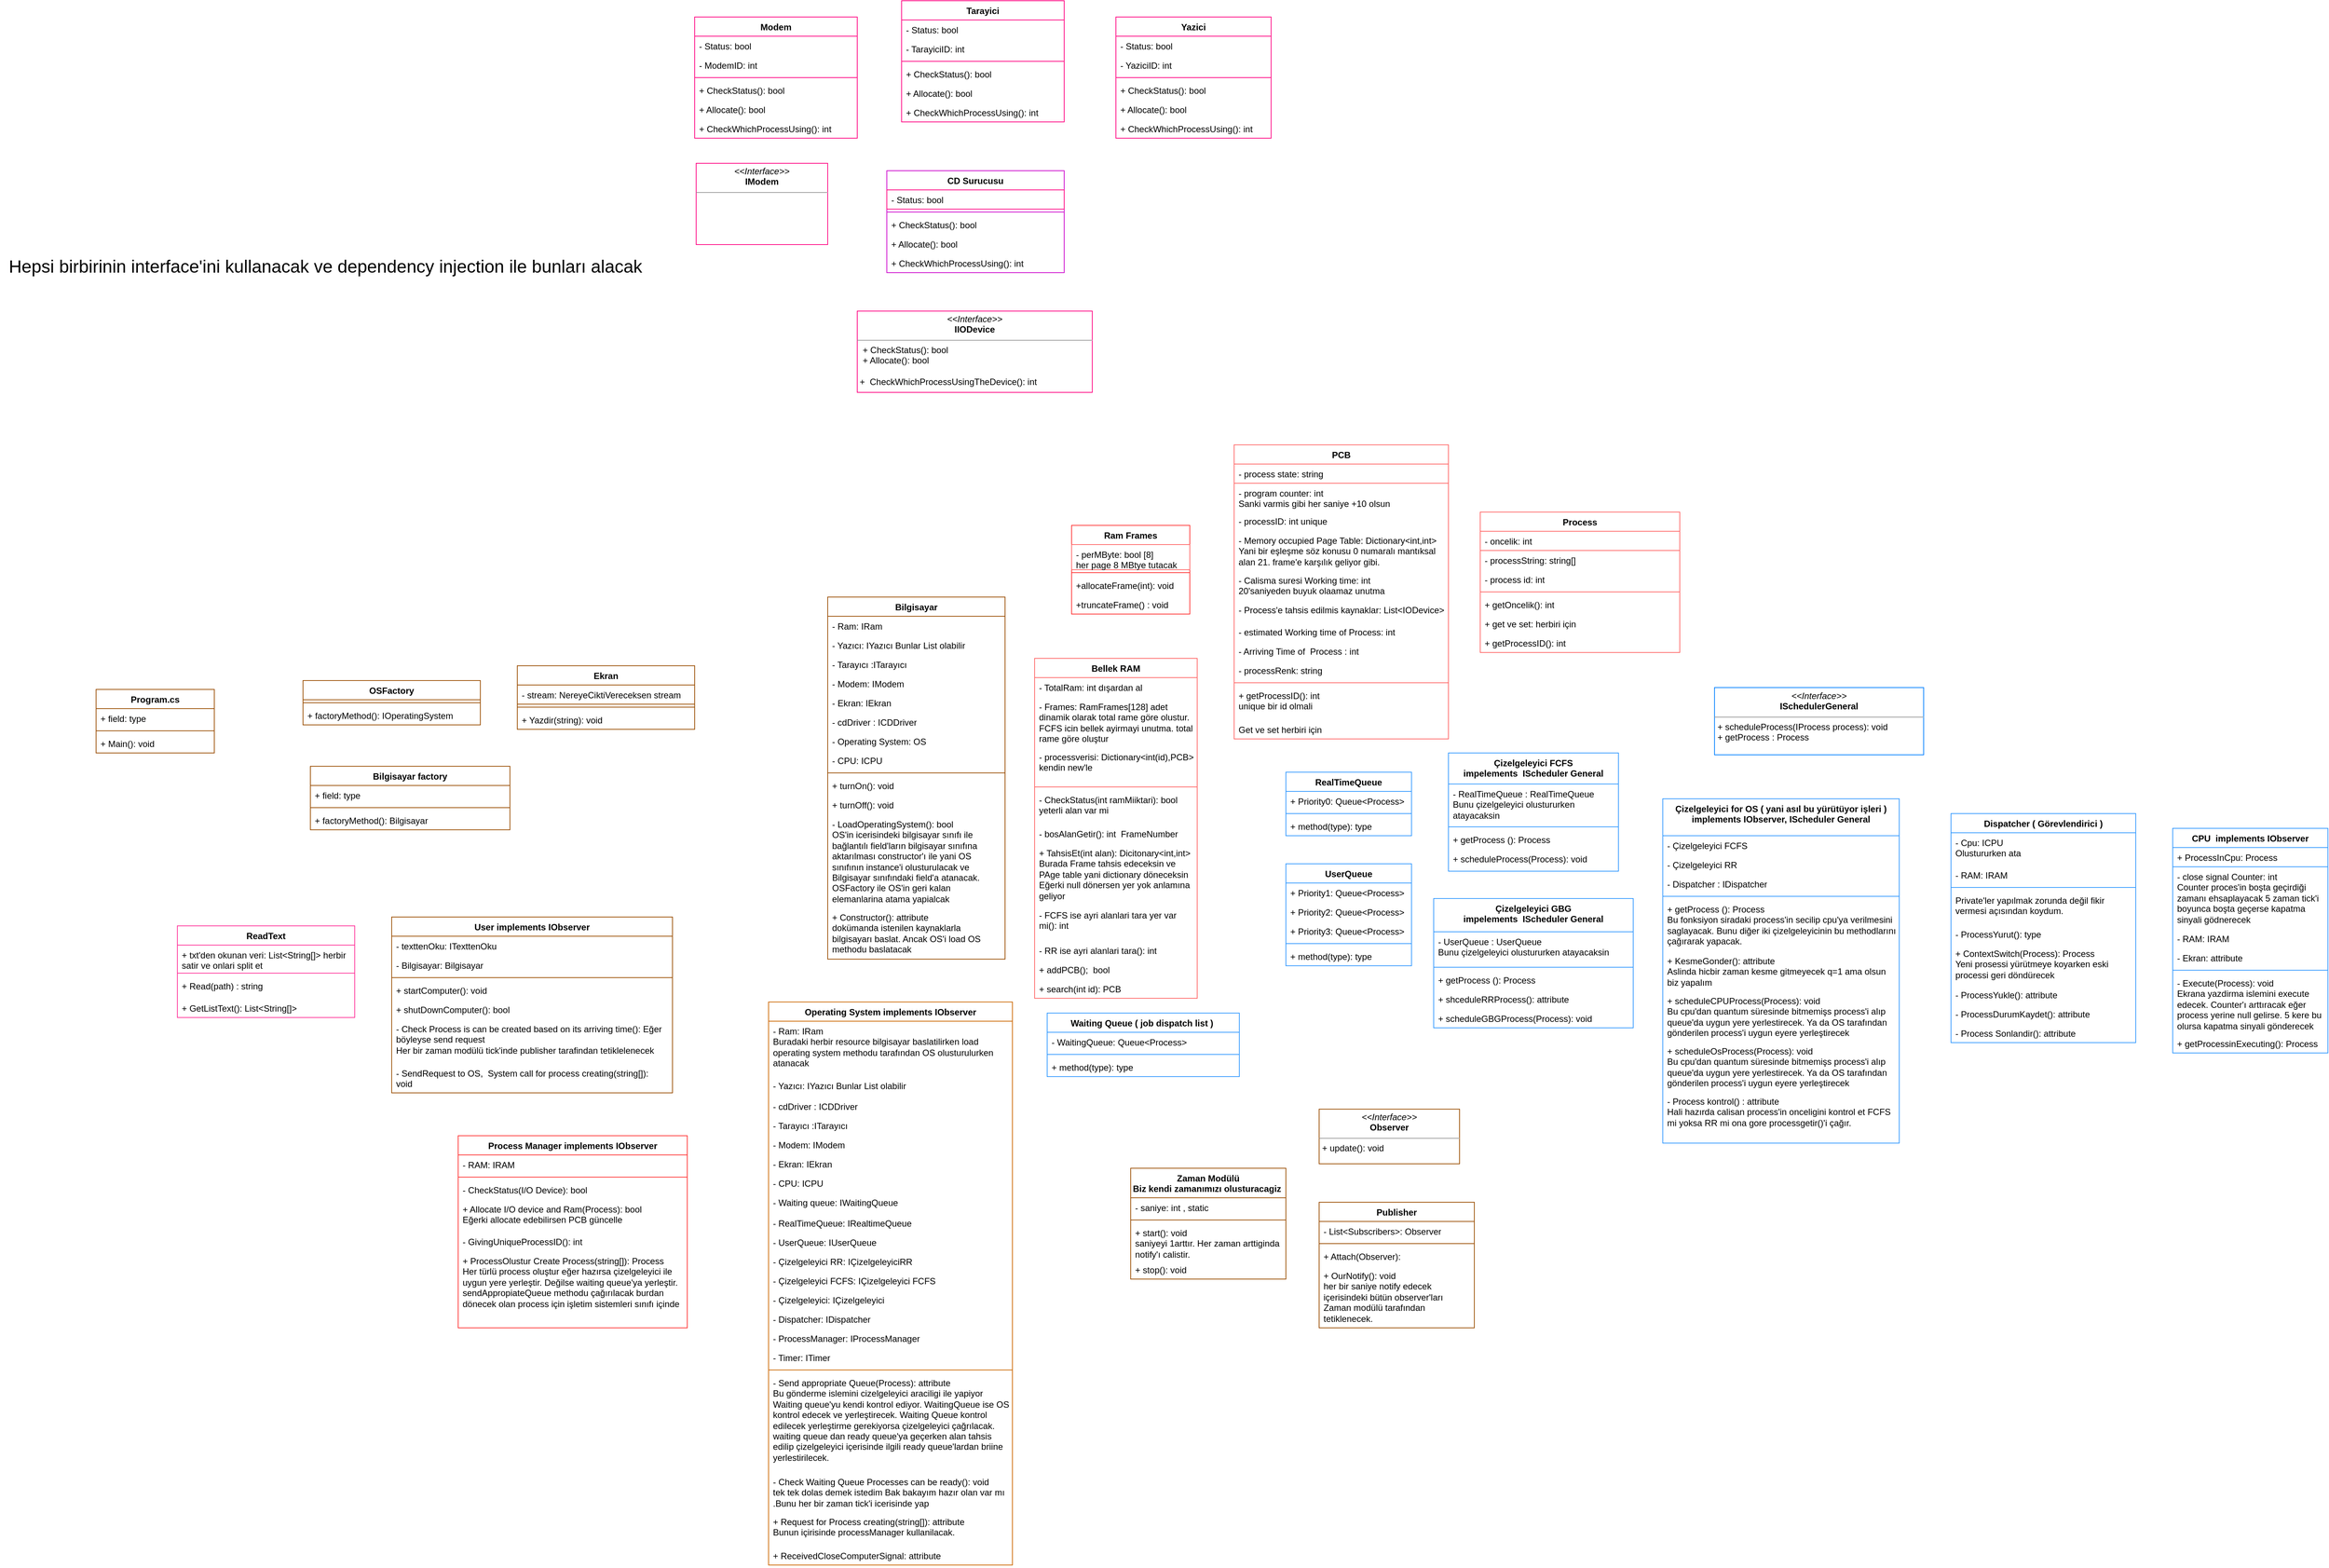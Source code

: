 <mxfile version="22.1.16" type="device">
  <diagram id="C5RBs43oDa-KdzZeNtuy" name="Page-1">
    <mxGraphModel dx="3267" dy="1865" grid="1" gridSize="10" guides="1" tooltips="1" connect="1" arrows="1" fold="1" page="1" pageScale="1" pageWidth="827" pageHeight="1169" math="0" shadow="0">
      <root>
        <mxCell id="WIyWlLk6GJQsqaUBKTNV-0" />
        <mxCell id="WIyWlLk6GJQsqaUBKTNV-1" parent="WIyWlLk6GJQsqaUBKTNV-0" />
        <mxCell id="XPo56Mp7-HnKYEz6nt2U-4" value="Bilgisayar" style="swimlane;fontStyle=1;align=center;verticalAlign=top;childLayout=stackLayout;horizontal=1;startSize=26;horizontalStack=0;resizeParent=1;resizeParentMax=0;resizeLast=0;collapsible=1;marginBottom=0;whiteSpace=wrap;html=1;strokeColor=#994C00;" parent="WIyWlLk6GJQsqaUBKTNV-1" vertex="1">
          <mxGeometry x="-470" y="37" width="240" height="490" as="geometry" />
        </mxCell>
        <mxCell id="XPo56Mp7-HnKYEz6nt2U-5" value="- Ram: IRam" style="text;strokeColor=none;fillColor=none;align=left;verticalAlign=top;spacingLeft=4;spacingRight=4;overflow=hidden;rotatable=0;points=[[0,0.5],[1,0.5]];portConstraint=eastwest;whiteSpace=wrap;html=1;" parent="XPo56Mp7-HnKYEz6nt2U-4" vertex="1">
          <mxGeometry y="26" width="240" height="26" as="geometry" />
        </mxCell>
        <mxCell id="XPo56Mp7-HnKYEz6nt2U-10" value="- Yazıcı: IYazıcı Bunlar List olabilir" style="text;strokeColor=none;fillColor=none;align=left;verticalAlign=top;spacingLeft=4;spacingRight=4;overflow=hidden;rotatable=0;points=[[0,0.5],[1,0.5]];portConstraint=eastwest;whiteSpace=wrap;html=1;" parent="XPo56Mp7-HnKYEz6nt2U-4" vertex="1">
          <mxGeometry y="52" width="240" height="26" as="geometry" />
        </mxCell>
        <mxCell id="XPo56Mp7-HnKYEz6nt2U-11" value="- Tarayıcı&amp;nbsp;:ITarayıcı" style="text;strokeColor=none;fillColor=none;align=left;verticalAlign=top;spacingLeft=4;spacingRight=4;overflow=hidden;rotatable=0;points=[[0,0.5],[1,0.5]];portConstraint=eastwest;whiteSpace=wrap;html=1;" parent="XPo56Mp7-HnKYEz6nt2U-4" vertex="1">
          <mxGeometry y="78" width="240" height="26" as="geometry" />
        </mxCell>
        <mxCell id="XPo56Mp7-HnKYEz6nt2U-12" value="- Modem: IModem" style="text;strokeColor=none;fillColor=none;align=left;verticalAlign=top;spacingLeft=4;spacingRight=4;overflow=hidden;rotatable=0;points=[[0,0.5],[1,0.5]];portConstraint=eastwest;whiteSpace=wrap;html=1;" parent="XPo56Mp7-HnKYEz6nt2U-4" vertex="1">
          <mxGeometry y="104" width="240" height="26" as="geometry" />
        </mxCell>
        <mxCell id="XPo56Mp7-HnKYEz6nt2U-13" value="- Ekran: IEkran" style="text;strokeColor=none;fillColor=none;align=left;verticalAlign=top;spacingLeft=4;spacingRight=4;overflow=hidden;rotatable=0;points=[[0,0.5],[1,0.5]];portConstraint=eastwest;whiteSpace=wrap;html=1;" parent="XPo56Mp7-HnKYEz6nt2U-4" vertex="1">
          <mxGeometry y="130" width="240" height="26" as="geometry" />
        </mxCell>
        <mxCell id="JglUgxFQCHRtceC7MfkQ-8" value="- cdDriver : ICDDriver" style="text;strokeColor=none;fillColor=none;align=left;verticalAlign=top;spacingLeft=4;spacingRight=4;overflow=hidden;rotatable=0;points=[[0,0.5],[1,0.5]];portConstraint=eastwest;whiteSpace=wrap;html=1;" parent="XPo56Mp7-HnKYEz6nt2U-4" vertex="1">
          <mxGeometry y="156" width="240" height="26" as="geometry" />
        </mxCell>
        <mxCell id="ehvPjeEVP9A8o2XFfIN3-17" value="- Operating System: OS" style="text;strokeColor=none;fillColor=none;align=left;verticalAlign=top;spacingLeft=4;spacingRight=4;overflow=hidden;rotatable=0;points=[[0,0.5],[1,0.5]];portConstraint=eastwest;whiteSpace=wrap;html=1;" parent="XPo56Mp7-HnKYEz6nt2U-4" vertex="1">
          <mxGeometry y="182" width="240" height="26" as="geometry" />
        </mxCell>
        <mxCell id="ehvPjeEVP9A8o2XFfIN3-26" value="- CPU: ICPU" style="text;strokeColor=none;fillColor=none;align=left;verticalAlign=top;spacingLeft=4;spacingRight=4;overflow=hidden;rotatable=0;points=[[0,0.5],[1,0.5]];portConstraint=eastwest;whiteSpace=wrap;html=1;" parent="XPo56Mp7-HnKYEz6nt2U-4" vertex="1">
          <mxGeometry y="208" width="240" height="26" as="geometry" />
        </mxCell>
        <mxCell id="XPo56Mp7-HnKYEz6nt2U-6" value="" style="line;strokeWidth=1;fillColor=none;align=left;verticalAlign=middle;spacingTop=-1;spacingLeft=3;spacingRight=3;rotatable=0;labelPosition=right;points=[];portConstraint=eastwest;strokeColor=inherit;" parent="XPo56Mp7-HnKYEz6nt2U-4" vertex="1">
          <mxGeometry y="234" width="240" height="8" as="geometry" />
        </mxCell>
        <mxCell id="XPo56Mp7-HnKYEz6nt2U-7" value="+ turnOn&lt;span style=&quot;background-color: initial;&quot;&gt;(): void&lt;/span&gt;" style="text;strokeColor=none;fillColor=none;align=left;verticalAlign=top;spacingLeft=4;spacingRight=4;overflow=hidden;rotatable=0;points=[[0,0.5],[1,0.5]];portConstraint=eastwest;whiteSpace=wrap;html=1;" parent="XPo56Mp7-HnKYEz6nt2U-4" vertex="1">
          <mxGeometry y="242" width="240" height="26" as="geometry" />
        </mxCell>
        <mxCell id="XPo56Mp7-HnKYEz6nt2U-8" value="+ turnOff(): void" style="text;strokeColor=none;fillColor=none;align=left;verticalAlign=top;spacingLeft=4;spacingRight=4;overflow=hidden;rotatable=0;points=[[0,0.5],[1,0.5]];portConstraint=eastwest;whiteSpace=wrap;html=1;" parent="XPo56Mp7-HnKYEz6nt2U-4" vertex="1">
          <mxGeometry y="268" width="240" height="26" as="geometry" />
        </mxCell>
        <mxCell id="XPo56Mp7-HnKYEz6nt2U-103" value="- LoadOperatingSystem(): bool&lt;br&gt;OS&#39;in icerisindeki bilgisayar sınıfı ile bağlantılı field&#39;ların bilgisayar sınıfına aktarılması constructor&#39;ı ile yani OS&amp;nbsp; sınıfının instance&#39;i olusturulacak ve Bilgisayar sınıfındaki field&#39;a atanacak.&lt;br&gt;OSFactory ile OS&#39;in geri kalan elemanlarina atama yapialcak" style="text;strokeColor=none;fillColor=none;align=left;verticalAlign=top;spacingLeft=4;spacingRight=4;overflow=hidden;rotatable=0;points=[[0,0.5],[1,0.5]];portConstraint=eastwest;whiteSpace=wrap;html=1;" parent="XPo56Mp7-HnKYEz6nt2U-4" vertex="1">
          <mxGeometry y="294" width="240" height="126" as="geometry" />
        </mxCell>
        <mxCell id="XPo56Mp7-HnKYEz6nt2U-120" value="+ Constructor(): attribute&lt;br&gt;dokümanda istenilen kaynaklarla bilgisayarı baslat. Ancak OS&#39;i load OS methodu baslatacak" style="text;strokeColor=none;fillColor=none;align=left;verticalAlign=top;spacingLeft=4;spacingRight=4;overflow=hidden;rotatable=0;points=[[0,0.5],[1,0.5]];portConstraint=eastwest;whiteSpace=wrap;html=1;" parent="XPo56Mp7-HnKYEz6nt2U-4" vertex="1">
          <mxGeometry y="420" width="240" height="70" as="geometry" />
        </mxCell>
        <mxCell id="XPo56Mp7-HnKYEz6nt2U-14" value="&lt;p style=&quot;margin:0px;margin-top:4px;text-align:center;&quot;&gt;&lt;i&gt;&amp;lt;&amp;lt;Interface&amp;gt;&amp;gt;&lt;/i&gt;&lt;br&gt;&lt;b&gt;IIODevice&lt;/b&gt;&lt;/p&gt;&lt;hr size=&quot;1&quot;&gt;&lt;p style=&quot;margin:0px;margin-left:4px;&quot;&gt;&amp;nbsp;+ CheckStatus(): bool&lt;br&gt;&lt;/p&gt;&lt;p style=&quot;margin:0px;margin-left:4px;&quot;&gt;&amp;nbsp;+ Allocate(): bool&lt;br&gt;&lt;/p&gt;&lt;p style=&quot;margin:0px;margin-left:4px;&quot;&gt;&lt;br&gt;&lt;/p&gt;&amp;nbsp;+&amp;nbsp; CheckWhichProcessUsingTheDevice(): int" style="verticalAlign=top;align=left;overflow=fill;fontSize=12;fontFamily=Helvetica;html=1;whiteSpace=wrap;strokeColor=#FF0080;" parent="WIyWlLk6GJQsqaUBKTNV-1" vertex="1">
          <mxGeometry x="-430" y="-350" width="318" height="110" as="geometry" />
        </mxCell>
        <mxCell id="XPo56Mp7-HnKYEz6nt2U-18" value="Process" style="swimlane;fontStyle=1;align=center;verticalAlign=top;childLayout=stackLayout;horizontal=1;startSize=26;horizontalStack=0;resizeParent=1;resizeParentMax=0;resizeLast=0;collapsible=1;marginBottom=0;whiteSpace=wrap;html=1;strokeColor=#FF6666;" parent="WIyWlLk6GJQsqaUBKTNV-1" vertex="1">
          <mxGeometry x="413" y="-78" width="270" height="190" as="geometry" />
        </mxCell>
        <mxCell id="XPo56Mp7-HnKYEz6nt2U-19" value="- oncelik: int" style="text;strokeColor=#FF6666;fillColor=none;align=left;verticalAlign=top;spacingLeft=4;spacingRight=4;overflow=hidden;rotatable=0;points=[[0,0.5],[1,0.5]];portConstraint=eastwest;whiteSpace=wrap;html=1;" parent="XPo56Mp7-HnKYEz6nt2U-18" vertex="1">
          <mxGeometry y="26" width="270" height="26" as="geometry" />
        </mxCell>
        <mxCell id="ojoNzWy3ps6btbPR5Wlg-29" value="- processString: string[]" style="text;strokeColor=none;fillColor=none;align=left;verticalAlign=top;spacingLeft=4;spacingRight=4;overflow=hidden;rotatable=0;points=[[0,0.5],[1,0.5]];portConstraint=eastwest;whiteSpace=wrap;html=1;" parent="XPo56Mp7-HnKYEz6nt2U-18" vertex="1">
          <mxGeometry y="52" width="270" height="26" as="geometry" />
        </mxCell>
        <mxCell id="ehvPjeEVP9A8o2XFfIN3-50" value="- process id: int" style="text;strokeColor=none;fillColor=none;align=left;verticalAlign=top;spacingLeft=4;spacingRight=4;overflow=hidden;rotatable=0;points=[[0,0.5],[1,0.5]];portConstraint=eastwest;whiteSpace=wrap;html=1;" parent="XPo56Mp7-HnKYEz6nt2U-18" vertex="1">
          <mxGeometry y="78" width="270" height="26" as="geometry" />
        </mxCell>
        <mxCell id="XPo56Mp7-HnKYEz6nt2U-20" value="" style="line;strokeWidth=1;fillColor=none;align=left;verticalAlign=middle;spacingTop=-1;spacingLeft=3;spacingRight=3;rotatable=0;labelPosition=right;points=[];portConstraint=eastwest;strokeColor=inherit;" parent="XPo56Mp7-HnKYEz6nt2U-18" vertex="1">
          <mxGeometry y="104" width="270" height="8" as="geometry" />
        </mxCell>
        <mxCell id="XPo56Mp7-HnKYEz6nt2U-21" value="+ getOncelik(): int" style="text;strokeColor=none;fillColor=none;align=left;verticalAlign=top;spacingLeft=4;spacingRight=4;overflow=hidden;rotatable=0;points=[[0,0.5],[1,0.5]];portConstraint=eastwest;whiteSpace=wrap;html=1;" parent="XPo56Mp7-HnKYEz6nt2U-18" vertex="1">
          <mxGeometry y="112" width="270" height="26" as="geometry" />
        </mxCell>
        <mxCell id="ojoNzWy3ps6btbPR5Wlg-21" value="+ get ve set: herbiri için" style="text;strokeColor=none;fillColor=none;align=left;verticalAlign=top;spacingLeft=4;spacingRight=4;overflow=hidden;rotatable=0;points=[[0,0.5],[1,0.5]];portConstraint=eastwest;whiteSpace=wrap;html=1;" parent="XPo56Mp7-HnKYEz6nt2U-18" vertex="1">
          <mxGeometry y="138" width="270" height="26" as="geometry" />
        </mxCell>
        <mxCell id="ehvPjeEVP9A8o2XFfIN3-51" value="+ getProcessID(): int" style="text;strokeColor=none;fillColor=none;align=left;verticalAlign=top;spacingLeft=4;spacingRight=4;overflow=hidden;rotatable=0;points=[[0,0.5],[1,0.5]];portConstraint=eastwest;whiteSpace=wrap;html=1;" parent="XPo56Mp7-HnKYEz6nt2U-18" vertex="1">
          <mxGeometry y="164" width="270" height="26" as="geometry" />
        </mxCell>
        <mxCell id="XPo56Mp7-HnKYEz6nt2U-22" value="Dispatcher ( Görevlendirici )" style="swimlane;fontStyle=1;align=center;verticalAlign=top;childLayout=stackLayout;horizontal=1;startSize=26;horizontalStack=0;resizeParent=1;resizeParentMax=0;resizeLast=0;collapsible=1;marginBottom=0;whiteSpace=wrap;html=1;strokeColor=#3399FF;" parent="WIyWlLk6GJQsqaUBKTNV-1" vertex="1">
          <mxGeometry x="1050" y="330" width="250" height="310" as="geometry" />
        </mxCell>
        <mxCell id="XPo56Mp7-HnKYEz6nt2U-23" value="- Cpu: ICPU&amp;nbsp;&lt;br&gt;Olustururken ata" style="text;strokeColor=none;fillColor=none;align=left;verticalAlign=top;spacingLeft=4;spacingRight=4;overflow=hidden;rotatable=0;points=[[0,0.5],[1,0.5]];portConstraint=eastwest;whiteSpace=wrap;html=1;" parent="XPo56Mp7-HnKYEz6nt2U-22" vertex="1">
          <mxGeometry y="26" width="250" height="44" as="geometry" />
        </mxCell>
        <mxCell id="ojoNzWy3ps6btbPR5Wlg-20" value="- RAM: IRAM" style="text;strokeColor=none;fillColor=none;align=left;verticalAlign=top;spacingLeft=4;spacingRight=4;overflow=hidden;rotatable=0;points=[[0,0.5],[1,0.5]];portConstraint=eastwest;whiteSpace=wrap;html=1;" parent="XPo56Mp7-HnKYEz6nt2U-22" vertex="1">
          <mxGeometry y="70" width="250" height="26" as="geometry" />
        </mxCell>
        <mxCell id="XPo56Mp7-HnKYEz6nt2U-24" value="" style="line;strokeWidth=1;fillColor=none;align=left;verticalAlign=middle;spacingTop=-1;spacingLeft=3;spacingRight=3;rotatable=0;labelPosition=right;points=[];portConstraint=eastwest;strokeColor=inherit;" parent="XPo56Mp7-HnKYEz6nt2U-22" vertex="1">
          <mxGeometry y="96" width="250" height="8" as="geometry" />
        </mxCell>
        <mxCell id="JglUgxFQCHRtceC7MfkQ-3" value="Private&#39;ler yapılmak zorunda değil fikir vermesi açısından koydum." style="text;strokeColor=none;fillColor=none;align=left;verticalAlign=top;spacingLeft=4;spacingRight=4;overflow=hidden;rotatable=0;points=[[0,0.5],[1,0.5]];portConstraint=eastwest;whiteSpace=wrap;html=1;" parent="XPo56Mp7-HnKYEz6nt2U-22" vertex="1">
          <mxGeometry y="104" width="250" height="46" as="geometry" />
        </mxCell>
        <mxCell id="XPo56Mp7-HnKYEz6nt2U-25" value="- ProcessYurut(): type" style="text;strokeColor=none;fillColor=none;align=left;verticalAlign=top;spacingLeft=4;spacingRight=4;overflow=hidden;rotatable=0;points=[[0,0.5],[1,0.5]];portConstraint=eastwest;whiteSpace=wrap;html=1;" parent="XPo56Mp7-HnKYEz6nt2U-22" vertex="1">
          <mxGeometry y="150" width="250" height="26" as="geometry" />
        </mxCell>
        <mxCell id="XPo56Mp7-HnKYEz6nt2U-86" value="+ ContextSwitch(Process): Process&lt;br&gt;Yeni prosessi yürütmeye koyarken eski processi geri döndürecek" style="text;strokeColor=none;fillColor=none;align=left;verticalAlign=top;spacingLeft=4;spacingRight=4;overflow=hidden;rotatable=0;points=[[0,0.5],[1,0.5]];portConstraint=eastwest;whiteSpace=wrap;html=1;" parent="XPo56Mp7-HnKYEz6nt2U-22" vertex="1">
          <mxGeometry y="176" width="250" height="56" as="geometry" />
        </mxCell>
        <mxCell id="XPo56Mp7-HnKYEz6nt2U-53" value="- ProcessYukle(): attribute" style="text;strokeColor=none;fillColor=none;align=left;verticalAlign=top;spacingLeft=4;spacingRight=4;overflow=hidden;rotatable=0;points=[[0,0.5],[1,0.5]];portConstraint=eastwest;whiteSpace=wrap;html=1;" parent="XPo56Mp7-HnKYEz6nt2U-22" vertex="1">
          <mxGeometry y="232" width="250" height="26" as="geometry" />
        </mxCell>
        <mxCell id="XPo56Mp7-HnKYEz6nt2U-52" value="- ProcessDurumKaydet(): attribute" style="text;strokeColor=none;fillColor=none;align=left;verticalAlign=top;spacingLeft=4;spacingRight=4;overflow=hidden;rotatable=0;points=[[0,0.5],[1,0.5]];portConstraint=eastwest;whiteSpace=wrap;html=1;" parent="XPo56Mp7-HnKYEz6nt2U-22" vertex="1">
          <mxGeometry y="258" width="250" height="26" as="geometry" />
        </mxCell>
        <mxCell id="XPo56Mp7-HnKYEz6nt2U-117" value="- Process Sonlandir(): attribute" style="text;strokeColor=none;fillColor=none;align=left;verticalAlign=top;spacingLeft=4;spacingRight=4;overflow=hidden;rotatable=0;points=[[0,0.5],[1,0.5]];portConstraint=eastwest;whiteSpace=wrap;html=1;" parent="XPo56Mp7-HnKYEz6nt2U-22" vertex="1">
          <mxGeometry y="284" width="250" height="26" as="geometry" />
        </mxCell>
        <mxCell id="XPo56Mp7-HnKYEz6nt2U-30" value="Çizelgeleyici FCFS&lt;br&gt;impelements&amp;nbsp;&amp;nbsp;IScheduler General" style="swimlane;fontStyle=1;align=center;verticalAlign=top;childLayout=stackLayout;horizontal=1;startSize=42;horizontalStack=0;resizeParent=1;resizeParentMax=0;resizeLast=0;collapsible=1;marginBottom=0;whiteSpace=wrap;html=1;strokeColor=#3399FF;" parent="WIyWlLk6GJQsqaUBKTNV-1" vertex="1">
          <mxGeometry x="370" y="248" width="230" height="160" as="geometry" />
        </mxCell>
        <mxCell id="XPo56Mp7-HnKYEz6nt2U-31" value="- RealTimeQueue : RealTimeQueue&amp;nbsp;&lt;br&gt;Bunu çizelgeleyici olustururken atayacaksin" style="text;strokeColor=none;fillColor=none;align=left;verticalAlign=top;spacingLeft=4;spacingRight=4;overflow=hidden;rotatable=0;points=[[0,0.5],[1,0.5]];portConstraint=eastwest;whiteSpace=wrap;html=1;" parent="XPo56Mp7-HnKYEz6nt2U-30" vertex="1">
          <mxGeometry y="42" width="230" height="54" as="geometry" />
        </mxCell>
        <mxCell id="XPo56Mp7-HnKYEz6nt2U-32" value="" style="line;strokeWidth=1;fillColor=none;align=left;verticalAlign=middle;spacingTop=-1;spacingLeft=3;spacingRight=3;rotatable=0;labelPosition=right;points=[];portConstraint=eastwest;strokeColor=inherit;" parent="XPo56Mp7-HnKYEz6nt2U-30" vertex="1">
          <mxGeometry y="96" width="230" height="8" as="geometry" />
        </mxCell>
        <mxCell id="XPo56Mp7-HnKYEz6nt2U-33" value="+ getProcess&amp;nbsp;(): Process" style="text;strokeColor=none;fillColor=none;align=left;verticalAlign=top;spacingLeft=4;spacingRight=4;overflow=hidden;rotatable=0;points=[[0,0.5],[1,0.5]];portConstraint=eastwest;whiteSpace=wrap;html=1;" parent="XPo56Mp7-HnKYEz6nt2U-30" vertex="1">
          <mxGeometry y="104" width="230" height="26" as="geometry" />
        </mxCell>
        <mxCell id="XPo56Mp7-HnKYEz6nt2U-88" value="+&amp;nbsp;scheduleProcess&lt;span style=&quot;background-color: initial;&quot;&gt;(Process): void&lt;/span&gt;" style="text;strokeColor=none;fillColor=none;align=left;verticalAlign=top;spacingLeft=4;spacingRight=4;overflow=hidden;rotatable=0;points=[[0,0.5],[1,0.5]];portConstraint=eastwest;whiteSpace=wrap;html=1;" parent="XPo56Mp7-HnKYEz6nt2U-30" vertex="1">
          <mxGeometry y="130" width="230" height="30" as="geometry" />
        </mxCell>
        <mxCell id="XPo56Mp7-HnKYEz6nt2U-34" value="UserQueue" style="swimlane;fontStyle=1;align=center;verticalAlign=top;childLayout=stackLayout;horizontal=1;startSize=26;horizontalStack=0;resizeParent=1;resizeParentMax=0;resizeLast=0;collapsible=1;marginBottom=0;whiteSpace=wrap;html=1;strokeColor=#3399FF;" parent="WIyWlLk6GJQsqaUBKTNV-1" vertex="1">
          <mxGeometry x="150" y="398" width="170" height="138" as="geometry" />
        </mxCell>
        <mxCell id="XPo56Mp7-HnKYEz6nt2U-35" value="+ Priority1: Queue&amp;lt;Process&amp;gt;" style="text;strokeColor=none;fillColor=none;align=left;verticalAlign=top;spacingLeft=4;spacingRight=4;overflow=hidden;rotatable=0;points=[[0,0.5],[1,0.5]];portConstraint=eastwest;whiteSpace=wrap;html=1;" parent="XPo56Mp7-HnKYEz6nt2U-34" vertex="1">
          <mxGeometry y="26" width="170" height="26" as="geometry" />
        </mxCell>
        <mxCell id="XPo56Mp7-HnKYEz6nt2U-38" value="+ Priority2: Queue&amp;lt;Process&amp;gt;" style="text;strokeColor=none;fillColor=none;align=left;verticalAlign=top;spacingLeft=4;spacingRight=4;overflow=hidden;rotatable=0;points=[[0,0.5],[1,0.5]];portConstraint=eastwest;whiteSpace=wrap;html=1;" parent="XPo56Mp7-HnKYEz6nt2U-34" vertex="1">
          <mxGeometry y="52" width="170" height="26" as="geometry" />
        </mxCell>
        <mxCell id="XPo56Mp7-HnKYEz6nt2U-39" value="+ Priority3: Queue&amp;lt;Process&amp;gt;" style="text;strokeColor=none;fillColor=none;align=left;verticalAlign=top;spacingLeft=4;spacingRight=4;overflow=hidden;rotatable=0;points=[[0,0.5],[1,0.5]];portConstraint=eastwest;whiteSpace=wrap;html=1;" parent="XPo56Mp7-HnKYEz6nt2U-34" vertex="1">
          <mxGeometry y="78" width="170" height="26" as="geometry" />
        </mxCell>
        <mxCell id="XPo56Mp7-HnKYEz6nt2U-36" value="" style="line;strokeWidth=1;fillColor=none;align=left;verticalAlign=middle;spacingTop=-1;spacingLeft=3;spacingRight=3;rotatable=0;labelPosition=right;points=[];portConstraint=eastwest;strokeColor=inherit;" parent="XPo56Mp7-HnKYEz6nt2U-34" vertex="1">
          <mxGeometry y="104" width="170" height="8" as="geometry" />
        </mxCell>
        <mxCell id="XPo56Mp7-HnKYEz6nt2U-37" value="+ method(type): type" style="text;strokeColor=none;fillColor=none;align=left;verticalAlign=top;spacingLeft=4;spacingRight=4;overflow=hidden;rotatable=0;points=[[0,0.5],[1,0.5]];portConstraint=eastwest;whiteSpace=wrap;html=1;" parent="XPo56Mp7-HnKYEz6nt2U-34" vertex="1">
          <mxGeometry y="112" width="170" height="26" as="geometry" />
        </mxCell>
        <mxCell id="XPo56Mp7-HnKYEz6nt2U-40" value="Ekran" style="swimlane;fontStyle=1;align=center;verticalAlign=top;childLayout=stackLayout;horizontal=1;startSize=26;horizontalStack=0;resizeParent=1;resizeParentMax=0;resizeLast=0;collapsible=1;marginBottom=0;whiteSpace=wrap;html=1;strokeColor=#994C00;" parent="WIyWlLk6GJQsqaUBKTNV-1" vertex="1">
          <mxGeometry x="-890" y="130" width="240" height="86" as="geometry" />
        </mxCell>
        <mxCell id="XPo56Mp7-HnKYEz6nt2U-41" value="- stream: NereyeCiktiVereceksen stream&amp;nbsp;" style="text;strokeColor=#994C00;fillColor=none;align=left;verticalAlign=top;spacingLeft=4;spacingRight=4;overflow=hidden;rotatable=0;points=[[0,0.5],[1,0.5]];portConstraint=eastwest;whiteSpace=wrap;html=1;" parent="XPo56Mp7-HnKYEz6nt2U-40" vertex="1">
          <mxGeometry y="26" width="240" height="26" as="geometry" />
        </mxCell>
        <mxCell id="XPo56Mp7-HnKYEz6nt2U-42" value="" style="line;strokeWidth=1;fillColor=none;align=left;verticalAlign=middle;spacingTop=-1;spacingLeft=3;spacingRight=3;rotatable=0;labelPosition=right;points=[];portConstraint=eastwest;strokeColor=inherit;" parent="XPo56Mp7-HnKYEz6nt2U-40" vertex="1">
          <mxGeometry y="52" width="240" height="8" as="geometry" />
        </mxCell>
        <mxCell id="XPo56Mp7-HnKYEz6nt2U-43" value="+ Yazdir(string): void" style="text;strokeColor=none;fillColor=none;align=left;verticalAlign=top;spacingLeft=4;spacingRight=4;overflow=hidden;rotatable=0;points=[[0,0.5],[1,0.5]];portConstraint=eastwest;whiteSpace=wrap;html=1;" parent="XPo56Mp7-HnKYEz6nt2U-40" vertex="1">
          <mxGeometry y="60" width="240" height="26" as="geometry" />
        </mxCell>
        <mxCell id="XPo56Mp7-HnKYEz6nt2U-44" value="RealTimeQueue" style="swimlane;fontStyle=1;align=center;verticalAlign=top;childLayout=stackLayout;horizontal=1;startSize=26;horizontalStack=0;resizeParent=1;resizeParentMax=0;resizeLast=0;collapsible=1;marginBottom=0;whiteSpace=wrap;html=1;strokeColor=#3399FF;" parent="WIyWlLk6GJQsqaUBKTNV-1" vertex="1">
          <mxGeometry x="150" y="274" width="170" height="86" as="geometry" />
        </mxCell>
        <mxCell id="XPo56Mp7-HnKYEz6nt2U-45" value="+ Priority0: Queue&amp;lt;Process&amp;gt;" style="text;strokeColor=none;fillColor=none;align=left;verticalAlign=top;spacingLeft=4;spacingRight=4;overflow=hidden;rotatable=0;points=[[0,0.5],[1,0.5]];portConstraint=eastwest;whiteSpace=wrap;html=1;" parent="XPo56Mp7-HnKYEz6nt2U-44" vertex="1">
          <mxGeometry y="26" width="170" height="26" as="geometry" />
        </mxCell>
        <mxCell id="XPo56Mp7-HnKYEz6nt2U-46" value="" style="line;strokeWidth=1;fillColor=none;align=left;verticalAlign=middle;spacingTop=-1;spacingLeft=3;spacingRight=3;rotatable=0;labelPosition=right;points=[];portConstraint=eastwest;strokeColor=inherit;" parent="XPo56Mp7-HnKYEz6nt2U-44" vertex="1">
          <mxGeometry y="52" width="170" height="8" as="geometry" />
        </mxCell>
        <mxCell id="XPo56Mp7-HnKYEz6nt2U-47" value="+ method(type): type" style="text;strokeColor=none;fillColor=none;align=left;verticalAlign=top;spacingLeft=4;spacingRight=4;overflow=hidden;rotatable=0;points=[[0,0.5],[1,0.5]];portConstraint=eastwest;whiteSpace=wrap;html=1;" parent="XPo56Mp7-HnKYEz6nt2U-44" vertex="1">
          <mxGeometry y="60" width="170" height="26" as="geometry" />
        </mxCell>
        <mxCell id="XPo56Mp7-HnKYEz6nt2U-48" value="Waiting Queue ( job dispatch list )&amp;nbsp;" style="swimlane;fontStyle=1;align=center;verticalAlign=top;childLayout=stackLayout;horizontal=1;startSize=26;horizontalStack=0;resizeParent=1;resizeParentMax=0;resizeLast=0;collapsible=1;marginBottom=0;whiteSpace=wrap;html=1;strokeColor=#3399FF;" parent="WIyWlLk6GJQsqaUBKTNV-1" vertex="1">
          <mxGeometry x="-173" y="600" width="260" height="86" as="geometry" />
        </mxCell>
        <mxCell id="XPo56Mp7-HnKYEz6nt2U-49" value="- WaitingQueue: Queue&amp;lt;Process&amp;gt;" style="text;strokeColor=none;fillColor=none;align=left;verticalAlign=top;spacingLeft=4;spacingRight=4;overflow=hidden;rotatable=0;points=[[0,0.5],[1,0.5]];portConstraint=eastwest;whiteSpace=wrap;html=1;" parent="XPo56Mp7-HnKYEz6nt2U-48" vertex="1">
          <mxGeometry y="26" width="260" height="26" as="geometry" />
        </mxCell>
        <mxCell id="XPo56Mp7-HnKYEz6nt2U-50" value="" style="line;strokeWidth=1;fillColor=none;align=left;verticalAlign=middle;spacingTop=-1;spacingLeft=3;spacingRight=3;rotatable=0;labelPosition=right;points=[];portConstraint=eastwest;strokeColor=inherit;" parent="XPo56Mp7-HnKYEz6nt2U-48" vertex="1">
          <mxGeometry y="52" width="260" height="8" as="geometry" />
        </mxCell>
        <mxCell id="XPo56Mp7-HnKYEz6nt2U-51" value="+ method(type): type" style="text;strokeColor=none;fillColor=none;align=left;verticalAlign=top;spacingLeft=4;spacingRight=4;overflow=hidden;rotatable=0;points=[[0,0.5],[1,0.5]];portConstraint=eastwest;whiteSpace=wrap;html=1;" parent="XPo56Mp7-HnKYEz6nt2U-48" vertex="1">
          <mxGeometry y="60" width="260" height="26" as="geometry" />
        </mxCell>
        <mxCell id="XPo56Mp7-HnKYEz6nt2U-58" value="Tarayici" style="swimlane;fontStyle=1;align=center;verticalAlign=top;childLayout=stackLayout;horizontal=1;startSize=26;horizontalStack=0;resizeParent=1;resizeParentMax=0;resizeLast=0;collapsible=1;marginBottom=0;whiteSpace=wrap;html=1;strokeColor=#FF0080;" parent="WIyWlLk6GJQsqaUBKTNV-1" vertex="1">
          <mxGeometry x="-370" y="-770" width="220" height="164" as="geometry" />
        </mxCell>
        <mxCell id="XPo56Mp7-HnKYEz6nt2U-59" value="- Status: bool" style="text;strokeColor=none;fillColor=none;align=left;verticalAlign=top;spacingLeft=4;spacingRight=4;overflow=hidden;rotatable=0;points=[[0,0.5],[1,0.5]];portConstraint=eastwest;whiteSpace=wrap;html=1;" parent="XPo56Mp7-HnKYEz6nt2U-58" vertex="1">
          <mxGeometry y="26" width="220" height="26" as="geometry" />
        </mxCell>
        <mxCell id="ehvPjeEVP9A8o2XFfIN3-96" value="- TarayiciID: int" style="text;strokeColor=none;fillColor=none;align=left;verticalAlign=top;spacingLeft=4;spacingRight=4;overflow=hidden;rotatable=0;points=[[0,0.5],[1,0.5]];portConstraint=eastwest;whiteSpace=wrap;html=1;" parent="XPo56Mp7-HnKYEz6nt2U-58" vertex="1">
          <mxGeometry y="52" width="220" height="26" as="geometry" />
        </mxCell>
        <mxCell id="XPo56Mp7-HnKYEz6nt2U-60" value="" style="line;strokeWidth=1;fillColor=none;align=left;verticalAlign=middle;spacingTop=-1;spacingLeft=3;spacingRight=3;rotatable=0;labelPosition=right;points=[];portConstraint=eastwest;strokeColor=inherit;" parent="XPo56Mp7-HnKYEz6nt2U-58" vertex="1">
          <mxGeometry y="78" width="220" height="8" as="geometry" />
        </mxCell>
        <mxCell id="XPo56Mp7-HnKYEz6nt2U-61" value="+ CheckStatus(): bool" style="text;strokeColor=none;fillColor=none;align=left;verticalAlign=top;spacingLeft=4;spacingRight=4;overflow=hidden;rotatable=0;points=[[0,0.5],[1,0.5]];portConstraint=eastwest;whiteSpace=wrap;html=1;" parent="XPo56Mp7-HnKYEz6nt2U-58" vertex="1">
          <mxGeometry y="86" width="220" height="26" as="geometry" />
        </mxCell>
        <mxCell id="ehvPjeEVP9A8o2XFfIN3-92" value="+ Allocate(): bool" style="text;strokeColor=none;fillColor=none;align=left;verticalAlign=top;spacingLeft=4;spacingRight=4;overflow=hidden;rotatable=0;points=[[0,0.5],[1,0.5]];portConstraint=eastwest;whiteSpace=wrap;html=1;" parent="XPo56Mp7-HnKYEz6nt2U-58" vertex="1">
          <mxGeometry y="112" width="220" height="26" as="geometry" />
        </mxCell>
        <mxCell id="ehvPjeEVP9A8o2XFfIN3-75" value="+ CheckWhichProcessUsing(): int" style="text;strokeColor=none;fillColor=none;align=left;verticalAlign=top;spacingLeft=4;spacingRight=4;overflow=hidden;rotatable=0;points=[[0,0.5],[1,0.5]];portConstraint=eastwest;whiteSpace=wrap;html=1;" parent="XPo56Mp7-HnKYEz6nt2U-58" vertex="1">
          <mxGeometry y="138" width="220" height="26" as="geometry" />
        </mxCell>
        <mxCell id="XPo56Mp7-HnKYEz6nt2U-62" value="Yazici" style="swimlane;fontStyle=1;align=center;verticalAlign=top;childLayout=stackLayout;horizontal=1;startSize=26;horizontalStack=0;resizeParent=1;resizeParentMax=0;resizeLast=0;collapsible=1;marginBottom=0;whiteSpace=wrap;html=1;strokeColor=#FF0080;" parent="WIyWlLk6GJQsqaUBKTNV-1" vertex="1">
          <mxGeometry x="-80" y="-748" width="210" height="164" as="geometry" />
        </mxCell>
        <mxCell id="XPo56Mp7-HnKYEz6nt2U-63" value="- Status: bool" style="text;strokeColor=none;fillColor=none;align=left;verticalAlign=top;spacingLeft=4;spacingRight=4;overflow=hidden;rotatable=0;points=[[0,0.5],[1,0.5]];portConstraint=eastwest;whiteSpace=wrap;html=1;" parent="XPo56Mp7-HnKYEz6nt2U-62" vertex="1">
          <mxGeometry y="26" width="210" height="26" as="geometry" />
        </mxCell>
        <mxCell id="ehvPjeEVP9A8o2XFfIN3-97" value="- YaziciID: int" style="text;strokeColor=none;fillColor=none;align=left;verticalAlign=top;spacingLeft=4;spacingRight=4;overflow=hidden;rotatable=0;points=[[0,0.5],[1,0.5]];portConstraint=eastwest;whiteSpace=wrap;html=1;" parent="XPo56Mp7-HnKYEz6nt2U-62" vertex="1">
          <mxGeometry y="52" width="210" height="26" as="geometry" />
        </mxCell>
        <mxCell id="XPo56Mp7-HnKYEz6nt2U-64" value="" style="line;strokeWidth=1;fillColor=none;align=left;verticalAlign=middle;spacingTop=-1;spacingLeft=3;spacingRight=3;rotatable=0;labelPosition=right;points=[];portConstraint=eastwest;strokeColor=inherit;" parent="XPo56Mp7-HnKYEz6nt2U-62" vertex="1">
          <mxGeometry y="78" width="210" height="8" as="geometry" />
        </mxCell>
        <mxCell id="XPo56Mp7-HnKYEz6nt2U-65" value="+ CheckStatus(): bool" style="text;strokeColor=none;fillColor=none;align=left;verticalAlign=top;spacingLeft=4;spacingRight=4;overflow=hidden;rotatable=0;points=[[0,0.5],[1,0.5]];portConstraint=eastwest;whiteSpace=wrap;html=1;" parent="XPo56Mp7-HnKYEz6nt2U-62" vertex="1">
          <mxGeometry y="86" width="210" height="26" as="geometry" />
        </mxCell>
        <mxCell id="ehvPjeEVP9A8o2XFfIN3-93" value="+ Allocate(): bool" style="text;strokeColor=none;fillColor=none;align=left;verticalAlign=top;spacingLeft=4;spacingRight=4;overflow=hidden;rotatable=0;points=[[0,0.5],[1,0.5]];portConstraint=eastwest;whiteSpace=wrap;html=1;" parent="XPo56Mp7-HnKYEz6nt2U-62" vertex="1">
          <mxGeometry y="112" width="210" height="26" as="geometry" />
        </mxCell>
        <mxCell id="ehvPjeEVP9A8o2XFfIN3-76" value="+ CheckWhichProcessUsing(): int" style="text;strokeColor=none;fillColor=none;align=left;verticalAlign=top;spacingLeft=4;spacingRight=4;overflow=hidden;rotatable=0;points=[[0,0.5],[1,0.5]];portConstraint=eastwest;whiteSpace=wrap;html=1;" parent="XPo56Mp7-HnKYEz6nt2U-62" vertex="1">
          <mxGeometry y="138" width="210" height="26" as="geometry" />
        </mxCell>
        <mxCell id="XPo56Mp7-HnKYEz6nt2U-66" value="Modem" style="swimlane;fontStyle=1;align=center;verticalAlign=top;childLayout=stackLayout;horizontal=1;startSize=26;horizontalStack=0;resizeParent=1;resizeParentMax=0;resizeLast=0;collapsible=1;marginBottom=0;whiteSpace=wrap;html=1;strokeColor=#FF0080;" parent="WIyWlLk6GJQsqaUBKTNV-1" vertex="1">
          <mxGeometry x="-650" y="-748" width="220" height="164" as="geometry" />
        </mxCell>
        <mxCell id="XPo56Mp7-HnKYEz6nt2U-67" value="- Status: bool" style="text;strokeColor=none;fillColor=none;align=left;verticalAlign=top;spacingLeft=4;spacingRight=4;overflow=hidden;rotatable=0;points=[[0,0.5],[1,0.5]];portConstraint=eastwest;whiteSpace=wrap;html=1;" parent="XPo56Mp7-HnKYEz6nt2U-66" vertex="1">
          <mxGeometry y="26" width="220" height="26" as="geometry" />
        </mxCell>
        <mxCell id="ehvPjeEVP9A8o2XFfIN3-95" value="- ModemID: int" style="text;strokeColor=none;fillColor=none;align=left;verticalAlign=top;spacingLeft=4;spacingRight=4;overflow=hidden;rotatable=0;points=[[0,0.5],[1,0.5]];portConstraint=eastwest;whiteSpace=wrap;html=1;" parent="XPo56Mp7-HnKYEz6nt2U-66" vertex="1">
          <mxGeometry y="52" width="220" height="26" as="geometry" />
        </mxCell>
        <mxCell id="XPo56Mp7-HnKYEz6nt2U-68" value="" style="line;strokeWidth=1;fillColor=none;align=left;verticalAlign=middle;spacingTop=-1;spacingLeft=3;spacingRight=3;rotatable=0;labelPosition=right;points=[];portConstraint=eastwest;strokeColor=inherit;" parent="XPo56Mp7-HnKYEz6nt2U-66" vertex="1">
          <mxGeometry y="78" width="220" height="8" as="geometry" />
        </mxCell>
        <mxCell id="XPo56Mp7-HnKYEz6nt2U-69" value="+ CheckStatus(): bool" style="text;strokeColor=none;fillColor=none;align=left;verticalAlign=top;spacingLeft=4;spacingRight=4;overflow=hidden;rotatable=0;points=[[0,0.5],[1,0.5]];portConstraint=eastwest;whiteSpace=wrap;html=1;" parent="XPo56Mp7-HnKYEz6nt2U-66" vertex="1">
          <mxGeometry y="86" width="220" height="26" as="geometry" />
        </mxCell>
        <mxCell id="ehvPjeEVP9A8o2XFfIN3-91" value="+ Allocate(): bool" style="text;strokeColor=none;fillColor=none;align=left;verticalAlign=top;spacingLeft=4;spacingRight=4;overflow=hidden;rotatable=0;points=[[0,0.5],[1,0.5]];portConstraint=eastwest;whiteSpace=wrap;html=1;" parent="XPo56Mp7-HnKYEz6nt2U-66" vertex="1">
          <mxGeometry y="112" width="220" height="26" as="geometry" />
        </mxCell>
        <mxCell id="ehvPjeEVP9A8o2XFfIN3-74" value="+ CheckWhichProcessUsing(): int" style="text;strokeColor=none;fillColor=none;align=left;verticalAlign=top;spacingLeft=4;spacingRight=4;overflow=hidden;rotatable=0;points=[[0,0.5],[1,0.5]];portConstraint=eastwest;whiteSpace=wrap;html=1;" parent="XPo56Mp7-HnKYEz6nt2U-66" vertex="1">
          <mxGeometry y="138" width="220" height="26" as="geometry" />
        </mxCell>
        <mxCell id="XPo56Mp7-HnKYEz6nt2U-70" value="CD Surucusu" style="swimlane;fontStyle=1;align=center;verticalAlign=top;childLayout=stackLayout;horizontal=1;startSize=26;horizontalStack=0;resizeParent=1;resizeParentMax=0;resizeLast=0;collapsible=1;marginBottom=0;whiteSpace=wrap;html=1;strokeColor=#CC00CC;" parent="WIyWlLk6GJQsqaUBKTNV-1" vertex="1">
          <mxGeometry x="-390" y="-540" width="240" height="138" as="geometry" />
        </mxCell>
        <mxCell id="XPo56Mp7-HnKYEz6nt2U-71" value="- Status: bool" style="text;strokeColor=#FF0080;fillColor=none;align=left;verticalAlign=top;spacingLeft=4;spacingRight=4;overflow=hidden;rotatable=0;points=[[0,0.5],[1,0.5]];portConstraint=eastwest;whiteSpace=wrap;html=1;" parent="XPo56Mp7-HnKYEz6nt2U-70" vertex="1">
          <mxGeometry y="26" width="240" height="26" as="geometry" />
        </mxCell>
        <mxCell id="XPo56Mp7-HnKYEz6nt2U-72" value="" style="line;strokeWidth=1;fillColor=none;align=left;verticalAlign=middle;spacingTop=-1;spacingLeft=3;spacingRight=3;rotatable=0;labelPosition=right;points=[];portConstraint=eastwest;strokeColor=inherit;" parent="XPo56Mp7-HnKYEz6nt2U-70" vertex="1">
          <mxGeometry y="52" width="240" height="8" as="geometry" />
        </mxCell>
        <mxCell id="XPo56Mp7-HnKYEz6nt2U-73" value="+ CheckStatus(): bool" style="text;strokeColor=none;fillColor=none;align=left;verticalAlign=top;spacingLeft=4;spacingRight=4;overflow=hidden;rotatable=0;points=[[0,0.5],[1,0.5]];portConstraint=eastwest;whiteSpace=wrap;html=1;" parent="XPo56Mp7-HnKYEz6nt2U-70" vertex="1">
          <mxGeometry y="60" width="240" height="26" as="geometry" />
        </mxCell>
        <mxCell id="ehvPjeEVP9A8o2XFfIN3-94" value="+ Allocate(): bool" style="text;strokeColor=none;fillColor=none;align=left;verticalAlign=top;spacingLeft=4;spacingRight=4;overflow=hidden;rotatable=0;points=[[0,0.5],[1,0.5]];portConstraint=eastwest;whiteSpace=wrap;html=1;" parent="XPo56Mp7-HnKYEz6nt2U-70" vertex="1">
          <mxGeometry y="86" width="240" height="26" as="geometry" />
        </mxCell>
        <mxCell id="XPo56Mp7-HnKYEz6nt2U-129" value="+ CheckWhichProcessUsing(): int" style="text;strokeColor=none;fillColor=none;align=left;verticalAlign=top;spacingLeft=4;spacingRight=4;overflow=hidden;rotatable=0;points=[[0,0.5],[1,0.5]];portConstraint=eastwest;whiteSpace=wrap;html=1;" parent="XPo56Mp7-HnKYEz6nt2U-70" vertex="1">
          <mxGeometry y="112" width="240" height="26" as="geometry" />
        </mxCell>
        <mxCell id="XPo56Mp7-HnKYEz6nt2U-74" value="Bellek RAM" style="swimlane;fontStyle=1;align=center;verticalAlign=top;childLayout=stackLayout;horizontal=1;startSize=26;horizontalStack=0;resizeParent=1;resizeParentMax=0;resizeLast=0;collapsible=1;marginBottom=0;whiteSpace=wrap;html=1;strokeColor=#FF6666;" parent="WIyWlLk6GJQsqaUBKTNV-1" vertex="1">
          <mxGeometry x="-190" y="120" width="220" height="460" as="geometry" />
        </mxCell>
        <mxCell id="XPo56Mp7-HnKYEz6nt2U-75" value="- TotalRam: int dışardan al" style="text;strokeColor=none;fillColor=none;align=left;verticalAlign=top;spacingLeft=4;spacingRight=4;overflow=hidden;rotatable=0;points=[[0,0.5],[1,0.5]];portConstraint=eastwest;whiteSpace=wrap;html=1;" parent="XPo56Mp7-HnKYEz6nt2U-74" vertex="1">
          <mxGeometry y="26" width="220" height="26" as="geometry" />
        </mxCell>
        <mxCell id="ehvPjeEVP9A8o2XFfIN3-46" value="- Frames: RamFrames[128] adet&lt;br&gt;dinamik olarak total rame göre olustur.&lt;br&gt;FCFS icin bellek ayirmayi unutma. total rame göre oluştur" style="text;strokeColor=none;fillColor=none;align=left;verticalAlign=top;spacingLeft=4;spacingRight=4;overflow=hidden;rotatable=0;points=[[0,0.5],[1,0.5]];portConstraint=eastwest;whiteSpace=wrap;html=1;" parent="XPo56Mp7-HnKYEz6nt2U-74" vertex="1">
          <mxGeometry y="52" width="220" height="68" as="geometry" />
        </mxCell>
        <mxCell id="XPo56Mp7-HnKYEz6nt2U-104" value="- processverisi: Dictionary&amp;lt;int(id),PCB&amp;gt;&lt;br&gt;kendin new&#39;le" style="text;strokeColor=none;fillColor=none;align=left;verticalAlign=top;spacingLeft=4;spacingRight=4;overflow=hidden;rotatable=0;points=[[0,0.5],[1,0.5]];portConstraint=eastwest;whiteSpace=wrap;html=1;" parent="XPo56Mp7-HnKYEz6nt2U-74" vertex="1">
          <mxGeometry y="120" width="220" height="50" as="geometry" />
        </mxCell>
        <mxCell id="XPo56Mp7-HnKYEz6nt2U-76" value="" style="line;strokeWidth=1;fillColor=none;align=left;verticalAlign=middle;spacingTop=-1;spacingLeft=3;spacingRight=3;rotatable=0;labelPosition=right;points=[];portConstraint=eastwest;strokeColor=inherit;" parent="XPo56Mp7-HnKYEz6nt2U-74" vertex="1">
          <mxGeometry y="170" width="220" height="8" as="geometry" />
        </mxCell>
        <mxCell id="XPo56Mp7-HnKYEz6nt2U-77" value="- CheckStatus(int ramMiiktari): bool&amp;nbsp; yeterli alan var mi" style="text;strokeColor=none;fillColor=none;align=left;verticalAlign=top;spacingLeft=4;spacingRight=4;overflow=hidden;rotatable=0;points=[[0,0.5],[1,0.5]];portConstraint=eastwest;whiteSpace=wrap;html=1;" parent="XPo56Mp7-HnKYEz6nt2U-74" vertex="1">
          <mxGeometry y="178" width="220" height="46" as="geometry" />
        </mxCell>
        <mxCell id="ehvPjeEVP9A8o2XFfIN3-53" value="- bosAlanGetir(): int&amp;nbsp; FrameNumber" style="text;strokeColor=none;fillColor=none;align=left;verticalAlign=top;spacingLeft=4;spacingRight=4;overflow=hidden;rotatable=0;points=[[0,0.5],[1,0.5]];portConstraint=eastwest;whiteSpace=wrap;html=1;" parent="XPo56Mp7-HnKYEz6nt2U-74" vertex="1">
          <mxGeometry y="224" width="220" height="26" as="geometry" />
        </mxCell>
        <mxCell id="ehvPjeEVP9A8o2XFfIN3-55" value="+ TahsisEt(int alan): Dicitonary&amp;lt;int,int&amp;gt;&lt;br&gt;Burada Frame tahsis edeceksin ve PAge table yani dictionary döneceksin Eğerki null dönersen yer yok anlamına geliyor" style="text;strokeColor=none;fillColor=none;align=left;verticalAlign=top;spacingLeft=4;spacingRight=4;overflow=hidden;rotatable=0;points=[[0,0.5],[1,0.5]];portConstraint=eastwest;whiteSpace=wrap;html=1;" parent="XPo56Mp7-HnKYEz6nt2U-74" vertex="1">
          <mxGeometry y="250" width="220" height="84" as="geometry" />
        </mxCell>
        <mxCell id="ehvPjeEVP9A8o2XFfIN3-54" value="- FCFS ise ayri alanlari tara yer var mi(): int" style="text;strokeColor=none;fillColor=none;align=left;verticalAlign=top;spacingLeft=4;spacingRight=4;overflow=hidden;rotatable=0;points=[[0,0.5],[1,0.5]];portConstraint=eastwest;whiteSpace=wrap;html=1;" parent="XPo56Mp7-HnKYEz6nt2U-74" vertex="1">
          <mxGeometry y="334" width="220" height="48" as="geometry" />
        </mxCell>
        <mxCell id="ehvPjeEVP9A8o2XFfIN3-52" value="- RR ise ayri alanlari tara(): int" style="text;strokeColor=none;fillColor=none;align=left;verticalAlign=top;spacingLeft=4;spacingRight=4;overflow=hidden;rotatable=0;points=[[0,0.5],[1,0.5]];portConstraint=eastwest;whiteSpace=wrap;html=1;" parent="XPo56Mp7-HnKYEz6nt2U-74" vertex="1">
          <mxGeometry y="382" width="220" height="26" as="geometry" />
        </mxCell>
        <mxCell id="ojoNzWy3ps6btbPR5Wlg-25" value="+ addPCB();&amp;nbsp; bool" style="text;strokeColor=none;fillColor=none;align=left;verticalAlign=top;spacingLeft=4;spacingRight=4;overflow=hidden;rotatable=0;points=[[0,0.5],[1,0.5]];portConstraint=eastwest;whiteSpace=wrap;html=1;" parent="XPo56Mp7-HnKYEz6nt2U-74" vertex="1">
          <mxGeometry y="408" width="220" height="26" as="geometry" />
        </mxCell>
        <mxCell id="ehvPjeEVP9A8o2XFfIN3-102" value="+ search(int id): PCB" style="text;strokeColor=none;fillColor=none;align=left;verticalAlign=top;spacingLeft=4;spacingRight=4;overflow=hidden;rotatable=0;points=[[0,0.5],[1,0.5]];portConstraint=eastwest;whiteSpace=wrap;html=1;" parent="XPo56Mp7-HnKYEz6nt2U-74" vertex="1">
          <mxGeometry y="434" width="220" height="26" as="geometry" />
        </mxCell>
        <mxCell id="XPo56Mp7-HnKYEz6nt2U-78" value="Çizelgeleyici GBG&lt;br&gt;impelements&amp;nbsp;&amp;nbsp;IScheduler General" style="swimlane;fontStyle=1;align=center;verticalAlign=top;childLayout=stackLayout;horizontal=1;startSize=45;horizontalStack=0;resizeParent=1;resizeParentMax=0;resizeLast=0;collapsible=1;marginBottom=0;whiteSpace=wrap;html=1;strokeColor=#3399FF;" parent="WIyWlLk6GJQsqaUBKTNV-1" vertex="1">
          <mxGeometry x="350" y="445" width="270" height="175" as="geometry" />
        </mxCell>
        <mxCell id="XPo56Mp7-HnKYEz6nt2U-79" value="- UserQueue : UserQueue&lt;br&gt;Bunu çizelgeleyici olustururken atayacaksin" style="text;strokeColor=none;fillColor=none;align=left;verticalAlign=top;spacingLeft=4;spacingRight=4;overflow=hidden;rotatable=0;points=[[0,0.5],[1,0.5]];portConstraint=eastwest;whiteSpace=wrap;html=1;" parent="XPo56Mp7-HnKYEz6nt2U-78" vertex="1">
          <mxGeometry y="45" width="270" height="44" as="geometry" />
        </mxCell>
        <mxCell id="XPo56Mp7-HnKYEz6nt2U-80" value="" style="line;strokeWidth=1;fillColor=none;align=left;verticalAlign=middle;spacingTop=-1;spacingLeft=3;spacingRight=3;rotatable=0;labelPosition=right;points=[];portConstraint=eastwest;strokeColor=inherit;" parent="XPo56Mp7-HnKYEz6nt2U-78" vertex="1">
          <mxGeometry y="89" width="270" height="8" as="geometry" />
        </mxCell>
        <mxCell id="XPo56Mp7-HnKYEz6nt2U-81" value="+ getProcess&amp;nbsp;(): Process" style="text;strokeColor=none;fillColor=none;align=left;verticalAlign=top;spacingLeft=4;spacingRight=4;overflow=hidden;rotatable=0;points=[[0,0.5],[1,0.5]];portConstraint=eastwest;whiteSpace=wrap;html=1;" parent="XPo56Mp7-HnKYEz6nt2U-78" vertex="1">
          <mxGeometry y="97" width="270" height="26" as="geometry" />
        </mxCell>
        <mxCell id="JglUgxFQCHRtceC7MfkQ-5" value="+ shceduleRRProcess(): attribute" style="text;strokeColor=none;fillColor=none;align=left;verticalAlign=top;spacingLeft=4;spacingRight=4;overflow=hidden;rotatable=0;points=[[0,0.5],[1,0.5]];portConstraint=eastwest;whiteSpace=wrap;html=1;" parent="XPo56Mp7-HnKYEz6nt2U-78" vertex="1">
          <mxGeometry y="123" width="270" height="26" as="geometry" />
        </mxCell>
        <mxCell id="XPo56Mp7-HnKYEz6nt2U-89" value="+&amp;nbsp;scheduleGBGProcess&lt;span style=&quot;background-color: initial;&quot;&gt;(Process): void&lt;/span&gt;" style="text;strokeColor=none;fillColor=none;align=left;verticalAlign=top;spacingLeft=4;spacingRight=4;overflow=hidden;rotatable=0;points=[[0,0.5],[1,0.5]];portConstraint=eastwest;whiteSpace=wrap;html=1;" parent="XPo56Mp7-HnKYEz6nt2U-78" vertex="1">
          <mxGeometry y="149" width="270" height="26" as="geometry" />
        </mxCell>
        <mxCell id="XPo56Mp7-HnKYEz6nt2U-82" value="Çizelgeleyici for OS ( yani asıl bu yürütüyor işleri )&lt;br&gt;implements IObserver, IScheduler General" style="swimlane;fontStyle=1;align=center;verticalAlign=top;childLayout=stackLayout;horizontal=1;startSize=50;horizontalStack=0;resizeParent=1;resizeParentMax=0;resizeLast=0;collapsible=1;marginBottom=0;whiteSpace=wrap;html=1;strokeColor=#3399FF;" parent="WIyWlLk6GJQsqaUBKTNV-1" vertex="1">
          <mxGeometry x="660" y="310" width="320" height="466" as="geometry" />
        </mxCell>
        <mxCell id="XPo56Mp7-HnKYEz6nt2U-83" value="- Çizelgeleyici FCFS" style="text;strokeColor=none;fillColor=none;align=left;verticalAlign=top;spacingLeft=4;spacingRight=4;overflow=hidden;rotatable=0;points=[[0,0.5],[1,0.5]];portConstraint=eastwest;whiteSpace=wrap;html=1;" parent="XPo56Mp7-HnKYEz6nt2U-82" vertex="1">
          <mxGeometry y="50" width="320" height="26" as="geometry" />
        </mxCell>
        <mxCell id="ehvPjeEVP9A8o2XFfIN3-99" value="- Çizelgeleyici RR" style="text;strokeColor=none;fillColor=none;align=left;verticalAlign=top;spacingLeft=4;spacingRight=4;overflow=hidden;rotatable=0;points=[[0,0.5],[1,0.5]];portConstraint=eastwest;whiteSpace=wrap;html=1;" parent="XPo56Mp7-HnKYEz6nt2U-82" vertex="1">
          <mxGeometry y="76" width="320" height="26" as="geometry" />
        </mxCell>
        <mxCell id="ehvPjeEVP9A8o2XFfIN3-101" value="- Dispatcher : IDispatcher" style="text;strokeColor=none;fillColor=none;align=left;verticalAlign=top;spacingLeft=4;spacingRight=4;overflow=hidden;rotatable=0;points=[[0,0.5],[1,0.5]];portConstraint=eastwest;whiteSpace=wrap;html=1;" parent="XPo56Mp7-HnKYEz6nt2U-82" vertex="1">
          <mxGeometry y="102" width="320" height="26" as="geometry" />
        </mxCell>
        <mxCell id="XPo56Mp7-HnKYEz6nt2U-84" value="" style="line;strokeWidth=1;fillColor=none;align=left;verticalAlign=middle;spacingTop=-1;spacingLeft=3;spacingRight=3;rotatable=0;labelPosition=right;points=[];portConstraint=eastwest;strokeColor=inherit;" parent="XPo56Mp7-HnKYEz6nt2U-82" vertex="1">
          <mxGeometry y="128" width="320" height="8" as="geometry" />
        </mxCell>
        <mxCell id="XPo56Mp7-HnKYEz6nt2U-85" value="+ getProcess&amp;nbsp;(): Process&lt;br&gt;Bu fonksiyon siradaki process&#39;in secilip cpu&#39;ya verilmesini saglayacak. Bunu diğer iki çizelgeleyicinin bu methodlarını çağırarak yapacak." style="text;strokeColor=none;fillColor=none;align=left;verticalAlign=top;spacingLeft=4;spacingRight=4;overflow=hidden;rotatable=0;points=[[0,0.5],[1,0.5]];portConstraint=eastwest;whiteSpace=wrap;html=1;" parent="XPo56Mp7-HnKYEz6nt2U-82" vertex="1">
          <mxGeometry y="136" width="320" height="70" as="geometry" />
        </mxCell>
        <mxCell id="XPo56Mp7-HnKYEz6nt2U-87" value="+ KesmeGonder(): attribute&lt;br&gt;Aslinda hicbir zaman kesme gitmeyecek q=1 ama olsun biz yapalım" style="text;strokeColor=none;fillColor=none;align=left;verticalAlign=top;spacingLeft=4;spacingRight=4;overflow=hidden;rotatable=0;points=[[0,0.5],[1,0.5]];portConstraint=eastwest;whiteSpace=wrap;html=1;" parent="XPo56Mp7-HnKYEz6nt2U-82" vertex="1">
          <mxGeometry y="206" width="320" height="54" as="geometry" />
        </mxCell>
        <mxCell id="XPo56Mp7-HnKYEz6nt2U-91" value="+&amp;nbsp;scheduleCPUProcess&lt;span style=&quot;background-color: initial;&quot;&gt;(Process): void&lt;/span&gt;&lt;br&gt;Bu cpu&#39;dan quantum süresinde bitmemişs process&#39;i alıp queue&#39;da uygun yere yerlestirecek. Ya da OS tarafından gönderilen process&#39;i uygun eyere yerleştirecek" style="text;strokeColor=none;fillColor=none;align=left;verticalAlign=top;spacingLeft=4;spacingRight=4;overflow=hidden;rotatable=0;points=[[0,0.5],[1,0.5]];portConstraint=eastwest;whiteSpace=wrap;html=1;" parent="XPo56Mp7-HnKYEz6nt2U-82" vertex="1">
          <mxGeometry y="260" width="320" height="68" as="geometry" />
        </mxCell>
        <mxCell id="JglUgxFQCHRtceC7MfkQ-4" value="+&amp;nbsp;scheduleOsProcess&lt;span style=&quot;background-color: initial;&quot;&gt;(Process): void&lt;/span&gt;&lt;br&gt;Bu cpu&#39;dan quantum süresinde bitmemişs process&#39;i alıp queue&#39;da uygun yere yerlestirecek. Ya da OS tarafından gönderilen process&#39;i uygun eyere yerleştirecek" style="text;strokeColor=none;fillColor=none;align=left;verticalAlign=top;spacingLeft=4;spacingRight=4;overflow=hidden;rotatable=0;points=[[0,0.5],[1,0.5]];portConstraint=eastwest;whiteSpace=wrap;html=1;" parent="XPo56Mp7-HnKYEz6nt2U-82" vertex="1">
          <mxGeometry y="328" width="320" height="68" as="geometry" />
        </mxCell>
        <mxCell id="ehvPjeEVP9A8o2XFfIN3-1" value="- Process kontrol() : attribute&lt;br&gt;Hali hazırda calisan process&#39;in onceligini kontrol et FCFS mi yoksa RR mi ona gore processgetir()&#39;i çağır." style="text;strokeColor=none;fillColor=none;align=left;verticalAlign=top;spacingLeft=4;spacingRight=4;overflow=hidden;rotatable=0;points=[[0,0.5],[1,0.5]];portConstraint=eastwest;whiteSpace=wrap;html=1;" parent="XPo56Mp7-HnKYEz6nt2U-82" vertex="1">
          <mxGeometry y="396" width="320" height="70" as="geometry" />
        </mxCell>
        <mxCell id="XPo56Mp7-HnKYEz6nt2U-92" value="ReadText" style="swimlane;fontStyle=1;align=center;verticalAlign=top;childLayout=stackLayout;horizontal=1;startSize=26;horizontalStack=0;resizeParent=1;resizeParentMax=0;resizeLast=0;collapsible=1;marginBottom=0;whiteSpace=wrap;html=1;strokeColor=#FF3399;" parent="WIyWlLk6GJQsqaUBKTNV-1" vertex="1">
          <mxGeometry x="-1350" y="482" width="240" height="124" as="geometry" />
        </mxCell>
        <mxCell id="XPo56Mp7-HnKYEz6nt2U-93" value="+ txt&#39;den okunan veri: List&amp;lt;String[]&amp;gt; herbir satir ve onlari split et" style="text;strokeColor=none;fillColor=none;align=left;verticalAlign=top;spacingLeft=4;spacingRight=4;overflow=hidden;rotatable=0;points=[[0,0.5],[1,0.5]];portConstraint=eastwest;whiteSpace=wrap;html=1;" parent="XPo56Mp7-HnKYEz6nt2U-92" vertex="1">
          <mxGeometry y="26" width="240" height="34" as="geometry" />
        </mxCell>
        <mxCell id="XPo56Mp7-HnKYEz6nt2U-94" value="" style="line;strokeWidth=1;fillColor=none;align=left;verticalAlign=middle;spacingTop=-1;spacingLeft=3;spacingRight=3;rotatable=0;labelPosition=right;points=[];portConstraint=eastwest;strokeColor=inherit;" parent="XPo56Mp7-HnKYEz6nt2U-92" vertex="1">
          <mxGeometry y="60" width="240" height="8" as="geometry" />
        </mxCell>
        <mxCell id="XPo56Mp7-HnKYEz6nt2U-95" value="+ Read(path) : string" style="text;strokeColor=none;fillColor=none;align=left;verticalAlign=top;spacingLeft=4;spacingRight=4;overflow=hidden;rotatable=0;points=[[0,0.5],[1,0.5]];portConstraint=eastwest;whiteSpace=wrap;html=1;" parent="XPo56Mp7-HnKYEz6nt2U-92" vertex="1">
          <mxGeometry y="68" width="240" height="30" as="geometry" />
        </mxCell>
        <mxCell id="ehvPjeEVP9A8o2XFfIN3-104" value="+ GetListText(): List&amp;lt;String[]&amp;gt;" style="text;strokeColor=none;fillColor=none;align=left;verticalAlign=top;spacingLeft=4;spacingRight=4;overflow=hidden;rotatable=0;points=[[0,0.5],[1,0.5]];portConstraint=eastwest;whiteSpace=wrap;html=1;" parent="XPo56Mp7-HnKYEz6nt2U-92" vertex="1">
          <mxGeometry y="98" width="240" height="26" as="geometry" />
        </mxCell>
        <mxCell id="XPo56Mp7-HnKYEz6nt2U-96" value="Operating System implements IObserver" style="swimlane;fontStyle=1;align=center;verticalAlign=top;childLayout=stackLayout;horizontal=1;startSize=26;horizontalStack=0;resizeParent=1;resizeParentMax=0;resizeLast=0;collapsible=1;marginBottom=0;whiteSpace=wrap;html=1;strokeColor=#CC6600;" parent="WIyWlLk6GJQsqaUBKTNV-1" vertex="1">
          <mxGeometry x="-550" y="585" width="330" height="762" as="geometry" />
        </mxCell>
        <mxCell id="ehvPjeEVP9A8o2XFfIN3-85" value="- Ram: IRam &lt;br&gt;Buradaki herbir resource bilgisayar baslatilirken load operating system methodu tarafından OS olusturulurken atanacak" style="text;strokeColor=none;fillColor=none;align=left;verticalAlign=top;spacingLeft=4;spacingRight=4;overflow=hidden;rotatable=0;points=[[0,0.5],[1,0.5]];portConstraint=eastwest;whiteSpace=wrap;html=1;" parent="XPo56Mp7-HnKYEz6nt2U-96" vertex="1">
          <mxGeometry y="26" width="330" height="74" as="geometry" />
        </mxCell>
        <mxCell id="ehvPjeEVP9A8o2XFfIN3-86" value="- Yazıcı: IYazıcı Bunlar List olabilir" style="text;strokeColor=none;fillColor=none;align=left;verticalAlign=top;spacingLeft=4;spacingRight=4;overflow=hidden;rotatable=0;points=[[0,0.5],[1,0.5]];portConstraint=eastwest;whiteSpace=wrap;html=1;" parent="XPo56Mp7-HnKYEz6nt2U-96" vertex="1">
          <mxGeometry y="100" width="330" height="28" as="geometry" />
        </mxCell>
        <mxCell id="JglUgxFQCHRtceC7MfkQ-7" value="- cdDriver : ICDDriver" style="text;strokeColor=none;fillColor=none;align=left;verticalAlign=top;spacingLeft=4;spacingRight=4;overflow=hidden;rotatable=0;points=[[0,0.5],[1,0.5]];portConstraint=eastwest;whiteSpace=wrap;html=1;" parent="XPo56Mp7-HnKYEz6nt2U-96" vertex="1">
          <mxGeometry y="128" width="330" height="26" as="geometry" />
        </mxCell>
        <mxCell id="ehvPjeEVP9A8o2XFfIN3-87" value="- Tarayıcı&amp;nbsp;:ITarayıcı" style="text;strokeColor=none;fillColor=none;align=left;verticalAlign=top;spacingLeft=4;spacingRight=4;overflow=hidden;rotatable=0;points=[[0,0.5],[1,0.5]];portConstraint=eastwest;whiteSpace=wrap;html=1;" parent="XPo56Mp7-HnKYEz6nt2U-96" vertex="1">
          <mxGeometry y="154" width="330" height="26" as="geometry" />
        </mxCell>
        <mxCell id="ehvPjeEVP9A8o2XFfIN3-88" value="- Modem: IModem" style="text;strokeColor=none;fillColor=none;align=left;verticalAlign=top;spacingLeft=4;spacingRight=4;overflow=hidden;rotatable=0;points=[[0,0.5],[1,0.5]];portConstraint=eastwest;whiteSpace=wrap;html=1;" parent="XPo56Mp7-HnKYEz6nt2U-96" vertex="1">
          <mxGeometry y="180" width="330" height="26" as="geometry" />
        </mxCell>
        <mxCell id="ehvPjeEVP9A8o2XFfIN3-89" value="- Ekran: IEkran" style="text;strokeColor=none;fillColor=none;align=left;verticalAlign=top;spacingLeft=4;spacingRight=4;overflow=hidden;rotatable=0;points=[[0,0.5],[1,0.5]];portConstraint=eastwest;whiteSpace=wrap;html=1;" parent="XPo56Mp7-HnKYEz6nt2U-96" vertex="1">
          <mxGeometry y="206" width="330" height="26" as="geometry" />
        </mxCell>
        <mxCell id="ehvPjeEVP9A8o2XFfIN3-90" value="- CPU: ICPU" style="text;strokeColor=none;fillColor=none;align=left;verticalAlign=top;spacingLeft=4;spacingRight=4;overflow=hidden;rotatable=0;points=[[0,0.5],[1,0.5]];portConstraint=eastwest;whiteSpace=wrap;html=1;" parent="XPo56Mp7-HnKYEz6nt2U-96" vertex="1">
          <mxGeometry y="232" width="330" height="26" as="geometry" />
        </mxCell>
        <mxCell id="XPo56Mp7-HnKYEz6nt2U-97" value="- Waiting queue: IWaitingQueue&amp;nbsp;" style="text;strokeColor=none;fillColor=none;align=left;verticalAlign=top;spacingLeft=4;spacingRight=4;overflow=hidden;rotatable=0;points=[[0,0.5],[1,0.5]];portConstraint=eastwest;whiteSpace=wrap;html=1;" parent="XPo56Mp7-HnKYEz6nt2U-96" vertex="1">
          <mxGeometry y="258" width="330" height="28" as="geometry" />
        </mxCell>
        <mxCell id="ehvPjeEVP9A8o2XFfIN3-18" value="- RealTimeQueue: IRealtimeQueue" style="text;strokeColor=none;fillColor=none;align=left;verticalAlign=top;spacingLeft=4;spacingRight=4;overflow=hidden;rotatable=0;points=[[0,0.5],[1,0.5]];portConstraint=eastwest;whiteSpace=wrap;html=1;" parent="XPo56Mp7-HnKYEz6nt2U-96" vertex="1">
          <mxGeometry y="286" width="330" height="26" as="geometry" />
        </mxCell>
        <mxCell id="ehvPjeEVP9A8o2XFfIN3-19" value="- UserQueue: IUserQueue" style="text;strokeColor=none;fillColor=none;align=left;verticalAlign=top;spacingLeft=4;spacingRight=4;overflow=hidden;rotatable=0;points=[[0,0.5],[1,0.5]];portConstraint=eastwest;whiteSpace=wrap;html=1;" parent="XPo56Mp7-HnKYEz6nt2U-96" vertex="1">
          <mxGeometry y="312" width="330" height="26" as="geometry" />
        </mxCell>
        <mxCell id="ehvPjeEVP9A8o2XFfIN3-20" value="- Çizelgeleyici RR: IÇizelgeleyiciRR" style="text;strokeColor=none;fillColor=none;align=left;verticalAlign=top;spacingLeft=4;spacingRight=4;overflow=hidden;rotatable=0;points=[[0,0.5],[1,0.5]];portConstraint=eastwest;whiteSpace=wrap;html=1;" parent="XPo56Mp7-HnKYEz6nt2U-96" vertex="1">
          <mxGeometry y="338" width="330" height="26" as="geometry" />
        </mxCell>
        <mxCell id="ehvPjeEVP9A8o2XFfIN3-21" value="- Çizelgeleyici FCFS: IÇizelgeleyici FCFS" style="text;strokeColor=none;fillColor=none;align=left;verticalAlign=top;spacingLeft=4;spacingRight=4;overflow=hidden;rotatable=0;points=[[0,0.5],[1,0.5]];portConstraint=eastwest;whiteSpace=wrap;html=1;" parent="XPo56Mp7-HnKYEz6nt2U-96" vertex="1">
          <mxGeometry y="364" width="330" height="26" as="geometry" />
        </mxCell>
        <mxCell id="ehvPjeEVP9A8o2XFfIN3-22" value="- Çizelgeleyici: IÇizelgeleyici" style="text;strokeColor=none;fillColor=none;align=left;verticalAlign=top;spacingLeft=4;spacingRight=4;overflow=hidden;rotatable=0;points=[[0,0.5],[1,0.5]];portConstraint=eastwest;whiteSpace=wrap;html=1;" parent="XPo56Mp7-HnKYEz6nt2U-96" vertex="1">
          <mxGeometry y="390" width="330" height="26" as="geometry" />
        </mxCell>
        <mxCell id="ehvPjeEVP9A8o2XFfIN3-25" value="- Dispatcher: IDispatcher" style="text;strokeColor=none;fillColor=none;align=left;verticalAlign=top;spacingLeft=4;spacingRight=4;overflow=hidden;rotatable=0;points=[[0,0.5],[1,0.5]];portConstraint=eastwest;whiteSpace=wrap;html=1;" parent="XPo56Mp7-HnKYEz6nt2U-96" vertex="1">
          <mxGeometry y="416" width="330" height="26" as="geometry" />
        </mxCell>
        <mxCell id="ehvPjeEVP9A8o2XFfIN3-71" value="- ProcessManager: IProcessManager" style="text;strokeColor=none;fillColor=none;align=left;verticalAlign=top;spacingLeft=4;spacingRight=4;overflow=hidden;rotatable=0;points=[[0,0.5],[1,0.5]];portConstraint=eastwest;whiteSpace=wrap;html=1;" parent="XPo56Mp7-HnKYEz6nt2U-96" vertex="1">
          <mxGeometry y="442" width="330" height="26" as="geometry" />
        </mxCell>
        <mxCell id="ojoNzWy3ps6btbPR5Wlg-17" value="- Timer: ITimer" style="text;strokeColor=none;fillColor=none;align=left;verticalAlign=top;spacingLeft=4;spacingRight=4;overflow=hidden;rotatable=0;points=[[0,0.5],[1,0.5]];portConstraint=eastwest;whiteSpace=wrap;html=1;" parent="XPo56Mp7-HnKYEz6nt2U-96" vertex="1">
          <mxGeometry y="468" width="330" height="26" as="geometry" />
        </mxCell>
        <mxCell id="XPo56Mp7-HnKYEz6nt2U-98" value="" style="line;strokeWidth=1;fillColor=none;align=left;verticalAlign=middle;spacingTop=-1;spacingLeft=3;spacingRight=3;rotatable=0;labelPosition=right;points=[];portConstraint=eastwest;strokeColor=inherit;" parent="XPo56Mp7-HnKYEz6nt2U-96" vertex="1">
          <mxGeometry y="494" width="330" height="8" as="geometry" />
        </mxCell>
        <mxCell id="XPo56Mp7-HnKYEz6nt2U-100" value="- Send appropriate Queue(Process): attribute&lt;br&gt;Bu gönderme islemini cizelgeleyici araciligi ile yapiyor&lt;br&gt;Waiting queue&#39;yu kendi kontrol ediyor. WaitingQueue ise OS kontrol edecek ve yerleştirecek. Waiting Queue kontrol edilecek yerleştirme gerekiyorsa çizelgeleyici çağrılacak.&lt;br&gt;waiting queue dan ready queue&#39;ya geçerken alan tahsis edilip çizelgeleyici içerisinde ilgili ready queue&#39;lardan briine yerlestirilecek.&amp;nbsp;" style="text;strokeColor=none;fillColor=none;align=left;verticalAlign=top;spacingLeft=4;spacingRight=4;overflow=hidden;rotatable=0;points=[[0,0.5],[1,0.5]];portConstraint=eastwest;whiteSpace=wrap;html=1;" parent="XPo56Mp7-HnKYEz6nt2U-96" vertex="1">
          <mxGeometry y="502" width="330" height="134" as="geometry" />
        </mxCell>
        <mxCell id="XPo56Mp7-HnKYEz6nt2U-101" value="- Check Waiting Queue Processes can be ready(): void&lt;br&gt;tek tek dolas demek istedim Bak bakayım hazır olan var mı .Bunu her bir zaman tick&#39;i icerisinde yap" style="text;strokeColor=none;fillColor=none;align=left;verticalAlign=top;spacingLeft=4;spacingRight=4;overflow=hidden;rotatable=0;points=[[0,0.5],[1,0.5]];portConstraint=eastwest;whiteSpace=wrap;html=1;" parent="XPo56Mp7-HnKYEz6nt2U-96" vertex="1">
          <mxGeometry y="636" width="330" height="54" as="geometry" />
        </mxCell>
        <mxCell id="ehvPjeEVP9A8o2XFfIN3-14" value="+ Request for Process creating(string[]): attribute&lt;br&gt;Bunun içirisinde processManager kullanilacak." style="text;strokeColor=none;fillColor=none;align=left;verticalAlign=top;spacingLeft=4;spacingRight=4;overflow=hidden;rotatable=0;points=[[0,0.5],[1,0.5]];portConstraint=eastwest;whiteSpace=wrap;html=1;" parent="XPo56Mp7-HnKYEz6nt2U-96" vertex="1">
          <mxGeometry y="690" width="330" height="46" as="geometry" />
        </mxCell>
        <mxCell id="ojoNzWy3ps6btbPR5Wlg-16" value="+ ReceivedCloseComputerSignal: attribute" style="text;strokeColor=none;fillColor=none;align=left;verticalAlign=top;spacingLeft=4;spacingRight=4;overflow=hidden;rotatable=0;points=[[0,0.5],[1,0.5]];portConstraint=eastwest;whiteSpace=wrap;html=1;" parent="XPo56Mp7-HnKYEz6nt2U-96" vertex="1">
          <mxGeometry y="736" width="330" height="26" as="geometry" />
        </mxCell>
        <mxCell id="XPo56Mp7-HnKYEz6nt2U-105" value="PCB" style="swimlane;fontStyle=1;align=center;verticalAlign=top;childLayout=stackLayout;horizontal=1;startSize=26;horizontalStack=0;resizeParent=1;resizeParentMax=0;resizeLast=0;collapsible=1;marginBottom=0;whiteSpace=wrap;html=1;strokeColor=#FF6666;" parent="WIyWlLk6GJQsqaUBKTNV-1" vertex="1">
          <mxGeometry x="80" y="-169" width="290" height="398" as="geometry" />
        </mxCell>
        <mxCell id="XPo56Mp7-HnKYEz6nt2U-106" value="- process state: string" style="text;strokeColor=#FF6666;fillColor=none;align=left;verticalAlign=top;spacingLeft=4;spacingRight=4;overflow=hidden;rotatable=0;points=[[0,0.5],[1,0.5]];portConstraint=eastwest;whiteSpace=wrap;html=1;" parent="XPo56Mp7-HnKYEz6nt2U-105" vertex="1">
          <mxGeometry y="26" width="290" height="26" as="geometry" />
        </mxCell>
        <mxCell id="XPo56Mp7-HnKYEz6nt2U-109" value="- program counter: int&lt;br&gt;Sanki varmis gibi her saniye +10 olsun" style="text;strokeColor=none;fillColor=none;align=left;verticalAlign=top;spacingLeft=4;spacingRight=4;overflow=hidden;rotatable=0;points=[[0,0.5],[1,0.5]];portConstraint=eastwest;whiteSpace=wrap;html=1;" parent="XPo56Mp7-HnKYEz6nt2U-105" vertex="1">
          <mxGeometry y="52" width="290" height="38" as="geometry" />
        </mxCell>
        <mxCell id="XPo56Mp7-HnKYEz6nt2U-110" value="- processID: int unique" style="text;strokeColor=none;fillColor=none;align=left;verticalAlign=top;spacingLeft=4;spacingRight=4;overflow=hidden;rotatable=0;points=[[0,0.5],[1,0.5]];portConstraint=eastwest;whiteSpace=wrap;html=1;" parent="XPo56Mp7-HnKYEz6nt2U-105" vertex="1">
          <mxGeometry y="90" width="290" height="26" as="geometry" />
        </mxCell>
        <mxCell id="XPo56Mp7-HnKYEz6nt2U-113" value="- Memory occupied Page Table: Dictionary&amp;lt;int,int&amp;gt;&amp;nbsp;&lt;br&gt;Yani bir eşleşme söz konusu 0 numaralı mantıksal alan 21. frame&#39;e karşılık geliyor gibi." style="text;strokeColor=none;fillColor=none;align=left;verticalAlign=top;spacingLeft=4;spacingRight=4;overflow=hidden;rotatable=0;points=[[0,0.5],[1,0.5]];portConstraint=eastwest;whiteSpace=wrap;html=1;" parent="XPo56Mp7-HnKYEz6nt2U-105" vertex="1">
          <mxGeometry y="116" width="290" height="54" as="geometry" />
        </mxCell>
        <mxCell id="XPo56Mp7-HnKYEz6nt2U-114" value="- Calisma suresi Working time: int&lt;br&gt;20&#39;saniyeden buyuk olaamaz unutma" style="text;strokeColor=none;fillColor=none;align=left;verticalAlign=top;spacingLeft=4;spacingRight=4;overflow=hidden;rotatable=0;points=[[0,0.5],[1,0.5]];portConstraint=eastwest;whiteSpace=wrap;html=1;" parent="XPo56Mp7-HnKYEz6nt2U-105" vertex="1">
          <mxGeometry y="170" width="290" height="40" as="geometry" />
        </mxCell>
        <mxCell id="ehvPjeEVP9A8o2XFfIN3-77" value="- Process&#39;e tahsis edilmis kaynaklar: List&amp;lt;IODevice&amp;gt;" style="text;strokeColor=none;fillColor=none;align=left;verticalAlign=top;spacingLeft=4;spacingRight=4;overflow=hidden;rotatable=0;points=[[0,0.5],[1,0.5]];portConstraint=eastwest;whiteSpace=wrap;html=1;" parent="XPo56Mp7-HnKYEz6nt2U-105" vertex="1">
          <mxGeometry y="210" width="290" height="30" as="geometry" />
        </mxCell>
        <mxCell id="1" value="- estimated Working time of Process: int " style="text;strokeColor=none;fillColor=none;align=left;verticalAlign=top;spacingLeft=4;spacingRight=4;overflow=hidden;rotatable=0;points=[[0,0.5],[1,0.5]];portConstraint=eastwest;" parent="XPo56Mp7-HnKYEz6nt2U-105" vertex="1">
          <mxGeometry y="240" width="290" height="26" as="geometry" />
        </mxCell>
        <mxCell id="0" value="- Arriving Time of  Process : int " style="text;strokeColor=none;fillColor=none;align=left;verticalAlign=top;spacingLeft=4;spacingRight=4;overflow=hidden;rotatable=0;points=[[0,0.5],[1,0.5]];portConstraint=eastwest;" parent="XPo56Mp7-HnKYEz6nt2U-105" vertex="1">
          <mxGeometry y="266" width="290" height="26" as="geometry" />
        </mxCell>
        <mxCell id="ojoNzWy3ps6btbPR5Wlg-30" value="- processRenk: string" style="text;strokeColor=none;fillColor=none;align=left;verticalAlign=top;spacingLeft=4;spacingRight=4;overflow=hidden;rotatable=0;points=[[0,0.5],[1,0.5]];portConstraint=eastwest;whiteSpace=wrap;html=1;" parent="XPo56Mp7-HnKYEz6nt2U-105" vertex="1">
          <mxGeometry y="292" width="290" height="26" as="geometry" />
        </mxCell>
        <mxCell id="XPo56Mp7-HnKYEz6nt2U-107" value="" style="line;strokeWidth=1;fillColor=none;align=left;verticalAlign=middle;spacingTop=-1;spacingLeft=3;spacingRight=3;rotatable=0;labelPosition=right;points=[];portConstraint=eastwest;strokeColor=inherit;" parent="XPo56Mp7-HnKYEz6nt2U-105" vertex="1">
          <mxGeometry y="318" width="290" height="8" as="geometry" />
        </mxCell>
        <mxCell id="XPo56Mp7-HnKYEz6nt2U-108" value="+ getProcessID(): int&lt;br&gt;unique bir id olmali" style="text;strokeColor=none;fillColor=none;align=left;verticalAlign=top;spacingLeft=4;spacingRight=4;overflow=hidden;rotatable=0;points=[[0,0.5],[1,0.5]];portConstraint=eastwest;whiteSpace=wrap;html=1;" parent="XPo56Mp7-HnKYEz6nt2U-105" vertex="1">
          <mxGeometry y="326" width="290" height="46" as="geometry" />
        </mxCell>
        <mxCell id="ojoNzWy3ps6btbPR5Wlg-23" value="Get ve set herbiri için" style="text;strokeColor=none;fillColor=none;align=left;verticalAlign=top;spacingLeft=4;spacingRight=4;overflow=hidden;rotatable=0;points=[[0,0.5],[1,0.5]];portConstraint=eastwest;whiteSpace=wrap;html=1;" parent="XPo56Mp7-HnKYEz6nt2U-105" vertex="1">
          <mxGeometry y="372" width="290" height="26" as="geometry" />
        </mxCell>
        <mxCell id="XPo56Mp7-HnKYEz6nt2U-125" value="Publisher" style="swimlane;fontStyle=1;align=center;verticalAlign=top;childLayout=stackLayout;horizontal=1;startSize=26;horizontalStack=0;resizeParent=1;resizeParentMax=0;resizeLast=0;collapsible=1;marginBottom=0;whiteSpace=wrap;html=1;strokeColor=#994C00;" parent="WIyWlLk6GJQsqaUBKTNV-1" vertex="1">
          <mxGeometry x="195" y="856" width="210" height="170" as="geometry" />
        </mxCell>
        <mxCell id="XPo56Mp7-HnKYEz6nt2U-126" value="- List&amp;lt;Subscribers&amp;gt;: Observer" style="text;strokeColor=none;fillColor=none;align=left;verticalAlign=top;spacingLeft=4;spacingRight=4;overflow=hidden;rotatable=0;points=[[0,0.5],[1,0.5]];portConstraint=eastwest;whiteSpace=wrap;html=1;" parent="XPo56Mp7-HnKYEz6nt2U-125" vertex="1">
          <mxGeometry y="26" width="210" height="26" as="geometry" />
        </mxCell>
        <mxCell id="XPo56Mp7-HnKYEz6nt2U-127" value="" style="line;strokeWidth=1;fillColor=none;align=left;verticalAlign=middle;spacingTop=-1;spacingLeft=3;spacingRight=3;rotatable=0;labelPosition=right;points=[];portConstraint=eastwest;strokeColor=inherit;" parent="XPo56Mp7-HnKYEz6nt2U-125" vertex="1">
          <mxGeometry y="52" width="210" height="8" as="geometry" />
        </mxCell>
        <mxCell id="XPo56Mp7-HnKYEz6nt2U-128" value="+ Attach(Observer):&amp;nbsp;" style="text;strokeColor=none;fillColor=none;align=left;verticalAlign=top;spacingLeft=4;spacingRight=4;overflow=hidden;rotatable=0;points=[[0,0.5],[1,0.5]];portConstraint=eastwest;whiteSpace=wrap;html=1;" parent="XPo56Mp7-HnKYEz6nt2U-125" vertex="1">
          <mxGeometry y="60" width="210" height="26" as="geometry" />
        </mxCell>
        <mxCell id="ehvPjeEVP9A8o2XFfIN3-0" value="+ OurNotify(): void&amp;nbsp;&lt;br&gt;her bir saniye notify edecek içerisindeki bütün observer&#39;ları&lt;br&gt;Zaman modülü tarafından tetiklenecek." style="text;strokeColor=none;fillColor=none;align=left;verticalAlign=top;spacingLeft=4;spacingRight=4;overflow=hidden;rotatable=0;points=[[0,0.5],[1,0.5]];portConstraint=eastwest;whiteSpace=wrap;html=1;" parent="XPo56Mp7-HnKYEz6nt2U-125" vertex="1">
          <mxGeometry y="86" width="210" height="84" as="geometry" />
        </mxCell>
        <mxCell id="ehvPjeEVP9A8o2XFfIN3-2" value="CPU&amp;nbsp;&amp;nbsp;implements IObserver" style="swimlane;fontStyle=1;align=center;verticalAlign=top;childLayout=stackLayout;horizontal=1;startSize=26;horizontalStack=0;resizeParent=1;resizeParentMax=0;resizeLast=0;collapsible=1;marginBottom=0;whiteSpace=wrap;html=1;strokeColor=#3399FF;" parent="WIyWlLk6GJQsqaUBKTNV-1" vertex="1">
          <mxGeometry x="1350" y="350" width="210" height="304" as="geometry" />
        </mxCell>
        <mxCell id="ojoNzWy3ps6btbPR5Wlg-10" value="+ ProcessInCpu: Process" style="text;strokeColor=#3399FF;fillColor=none;align=left;verticalAlign=top;spacingLeft=4;spacingRight=4;overflow=hidden;rotatable=0;points=[[0,0.5],[1,0.5]];portConstraint=eastwest;whiteSpace=wrap;html=1;" parent="ehvPjeEVP9A8o2XFfIN3-2" vertex="1">
          <mxGeometry y="26" width="210" height="26" as="geometry" />
        </mxCell>
        <mxCell id="ojoNzWy3ps6btbPR5Wlg-14" value="- close signal Counter: int&lt;br&gt;Counter proces&#39;in boşta geçirdiği zamanı ehsaplayacak 5 zaman tick&#39;i boyunca boşta geçerse kapatma sinyali gödnerecek&amp;nbsp;" style="text;strokeColor=none;fillColor=none;align=left;verticalAlign=top;spacingLeft=4;spacingRight=4;overflow=hidden;rotatable=0;points=[[0,0.5],[1,0.5]];portConstraint=eastwest;whiteSpace=wrap;html=1;" parent="ehvPjeEVP9A8o2XFfIN3-2" vertex="1">
          <mxGeometry y="52" width="210" height="84" as="geometry" />
        </mxCell>
        <mxCell id="ojoNzWy3ps6btbPR5Wlg-24" value="- RAM: IRAM" style="text;strokeColor=none;fillColor=none;align=left;verticalAlign=top;spacingLeft=4;spacingRight=4;overflow=hidden;rotatable=0;points=[[0,0.5],[1,0.5]];portConstraint=eastwest;whiteSpace=wrap;html=1;" parent="ehvPjeEVP9A8o2XFfIN3-2" vertex="1">
          <mxGeometry y="136" width="210" height="26" as="geometry" />
        </mxCell>
        <mxCell id="ojoNzWy3ps6btbPR5Wlg-28" value="- Ekran: attribute" style="text;strokeColor=none;fillColor=none;align=left;verticalAlign=top;spacingLeft=4;spacingRight=4;overflow=hidden;rotatable=0;points=[[0,0.5],[1,0.5]];portConstraint=eastwest;whiteSpace=wrap;html=1;" parent="ehvPjeEVP9A8o2XFfIN3-2" vertex="1">
          <mxGeometry y="162" width="210" height="26" as="geometry" />
        </mxCell>
        <mxCell id="ehvPjeEVP9A8o2XFfIN3-4" value="" style="line;strokeWidth=1;fillColor=none;align=left;verticalAlign=middle;spacingTop=-1;spacingLeft=3;spacingRight=3;rotatable=0;labelPosition=right;points=[];portConstraint=eastwest;strokeColor=inherit;" parent="ehvPjeEVP9A8o2XFfIN3-2" vertex="1">
          <mxGeometry y="188" width="210" height="8" as="geometry" />
        </mxCell>
        <mxCell id="ehvPjeEVP9A8o2XFfIN3-5" value="- Execute(Process): void&lt;br&gt;Ekrana yazdirma islemini execute edecek. Counter&#39;ı arttıracak eğer process yerine null gelirse. 5 kere bu olursa kapatma sinyali gönderecek" style="text;strokeColor=none;fillColor=none;align=left;verticalAlign=top;spacingLeft=4;spacingRight=4;overflow=hidden;rotatable=0;points=[[0,0.5],[1,0.5]];portConstraint=eastwest;whiteSpace=wrap;html=1;" parent="ehvPjeEVP9A8o2XFfIN3-2" vertex="1">
          <mxGeometry y="196" width="210" height="82" as="geometry" />
        </mxCell>
        <mxCell id="ojoNzWy3ps6btbPR5Wlg-15" value="+ getProcessinExecuting(): Process" style="text;strokeColor=none;fillColor=none;align=left;verticalAlign=top;spacingLeft=4;spacingRight=4;overflow=hidden;rotatable=0;points=[[0,0.5],[1,0.5]];portConstraint=eastwest;whiteSpace=wrap;html=1;" parent="ehvPjeEVP9A8o2XFfIN3-2" vertex="1">
          <mxGeometry y="278" width="210" height="26" as="geometry" />
        </mxCell>
        <mxCell id="ehvPjeEVP9A8o2XFfIN3-7" value="User&amp;nbsp;implements IObserver" style="swimlane;fontStyle=1;align=center;verticalAlign=top;childLayout=stackLayout;horizontal=1;startSize=26;horizontalStack=0;resizeParent=1;resizeParentMax=0;resizeLast=0;collapsible=1;marginBottom=0;whiteSpace=wrap;html=1;strokeColor=#994C00;" parent="WIyWlLk6GJQsqaUBKTNV-1" vertex="1">
          <mxGeometry x="-1060" y="470" width="380" height="238" as="geometry" />
        </mxCell>
        <mxCell id="ehvPjeEVP9A8o2XFfIN3-8" value="- texttenOku: ITexttenOku" style="text;strokeColor=none;fillColor=none;align=left;verticalAlign=top;spacingLeft=4;spacingRight=4;overflow=hidden;rotatable=0;points=[[0,0.5],[1,0.5]];portConstraint=eastwest;whiteSpace=wrap;html=1;" parent="ehvPjeEVP9A8o2XFfIN3-7" vertex="1">
          <mxGeometry y="26" width="380" height="26" as="geometry" />
        </mxCell>
        <mxCell id="ojoNzWy3ps6btbPR5Wlg-4" value="- Bilgisayar: Bilgisayar" style="text;strokeColor=none;fillColor=none;align=left;verticalAlign=top;spacingLeft=4;spacingRight=4;overflow=hidden;rotatable=0;points=[[0,0.5],[1,0.5]];portConstraint=eastwest;whiteSpace=wrap;html=1;" parent="ehvPjeEVP9A8o2XFfIN3-7" vertex="1">
          <mxGeometry y="52" width="380" height="26" as="geometry" />
        </mxCell>
        <mxCell id="ehvPjeEVP9A8o2XFfIN3-9" value="" style="line;strokeWidth=1;fillColor=none;align=left;verticalAlign=middle;spacingTop=-1;spacingLeft=3;spacingRight=3;rotatable=0;labelPosition=right;points=[];portConstraint=eastwest;strokeColor=inherit;" parent="ehvPjeEVP9A8o2XFfIN3-7" vertex="1">
          <mxGeometry y="78" width="380" height="8" as="geometry" />
        </mxCell>
        <mxCell id="ojoNzWy3ps6btbPR5Wlg-1" value="+ startComputer(): void" style="text;strokeColor=none;fillColor=none;align=left;verticalAlign=top;spacingLeft=4;spacingRight=4;overflow=hidden;rotatable=0;points=[[0,0.5],[1,0.5]];portConstraint=eastwest;whiteSpace=wrap;html=1;" parent="ehvPjeEVP9A8o2XFfIN3-7" vertex="1">
          <mxGeometry y="86" width="380" height="26" as="geometry" />
        </mxCell>
        <mxCell id="ojoNzWy3ps6btbPR5Wlg-2" value="+&amp;nbsp;shutDownComputer&lt;span style=&quot;background-color: initial;&quot;&gt;(): bool&lt;/span&gt;" style="text;strokeColor=none;fillColor=none;align=left;verticalAlign=top;spacingLeft=4;spacingRight=4;overflow=hidden;rotatable=0;points=[[0,0.5],[1,0.5]];portConstraint=eastwest;whiteSpace=wrap;html=1;" parent="ehvPjeEVP9A8o2XFfIN3-7" vertex="1">
          <mxGeometry y="112" width="380" height="26" as="geometry" />
        </mxCell>
        <mxCell id="ehvPjeEVP9A8o2XFfIN3-11" value="- Check Process is can be created based on its arriving time(): Eğer böyleyse send request&lt;br&gt;Her bir zaman modülü tick&#39;inde publisher tarafindan tetiklelenecek" style="text;strokeColor=none;fillColor=none;align=left;verticalAlign=top;spacingLeft=4;spacingRight=4;overflow=hidden;rotatable=0;points=[[0,0.5],[1,0.5]];portConstraint=eastwest;whiteSpace=wrap;html=1;" parent="ehvPjeEVP9A8o2XFfIN3-7" vertex="1">
          <mxGeometry y="138" width="380" height="60" as="geometry" />
        </mxCell>
        <mxCell id="ehvPjeEVP9A8o2XFfIN3-15" value="- SendRequest to OS,&amp;nbsp; System call for process creating(string[]): void&amp;nbsp;" style="text;strokeColor=none;fillColor=none;align=left;verticalAlign=top;spacingLeft=4;spacingRight=4;overflow=hidden;rotatable=0;points=[[0,0.5],[1,0.5]];portConstraint=eastwest;whiteSpace=wrap;html=1;" parent="ehvPjeEVP9A8o2XFfIN3-7" vertex="1">
          <mxGeometry y="198" width="380" height="40" as="geometry" />
        </mxCell>
        <mxCell id="ehvPjeEVP9A8o2XFfIN3-16" value="&lt;p style=&quot;margin:0px;margin-top:4px;text-align:center;&quot;&gt;&lt;i&gt;&amp;lt;&amp;lt;Interface&amp;gt;&amp;gt;&lt;/i&gt;&lt;br&gt;&lt;b&gt;Observer&lt;/b&gt;&lt;/p&gt;&lt;hr size=&quot;1&quot;&gt;&lt;p style=&quot;margin:0px;margin-left:4px;&quot;&gt;+ update(): void&lt;br&gt;&lt;/p&gt;" style="verticalAlign=top;align=left;overflow=fill;fontSize=12;fontFamily=Helvetica;html=1;whiteSpace=wrap;strokeColor=#994C00;" parent="WIyWlLk6GJQsqaUBKTNV-1" vertex="1">
          <mxGeometry x="195" y="730" width="190" height="74" as="geometry" />
        </mxCell>
        <mxCell id="ehvPjeEVP9A8o2XFfIN3-27" value="Zaman Modülü&lt;br&gt;Biz kendi zamanımızı olusturacagiz&amp;nbsp;" style="swimlane;fontStyle=1;align=center;verticalAlign=top;childLayout=stackLayout;horizontal=1;startSize=40;horizontalStack=0;resizeParent=1;resizeParentMax=0;resizeLast=0;collapsible=1;marginBottom=0;whiteSpace=wrap;html=1;strokeColor=#994C00;" parent="WIyWlLk6GJQsqaUBKTNV-1" vertex="1">
          <mxGeometry x="-60" y="810" width="210" height="150" as="geometry" />
        </mxCell>
        <mxCell id="ehvPjeEVP9A8o2XFfIN3-31" value="- saniye: int , static&amp;nbsp;" style="text;strokeColor=none;fillColor=none;align=left;verticalAlign=top;spacingLeft=4;spacingRight=4;overflow=hidden;rotatable=0;points=[[0,0.5],[1,0.5]];portConstraint=eastwest;whiteSpace=wrap;html=1;" parent="ehvPjeEVP9A8o2XFfIN3-27" vertex="1">
          <mxGeometry y="40" width="210" height="26" as="geometry" />
        </mxCell>
        <mxCell id="ehvPjeEVP9A8o2XFfIN3-29" value="" style="line;strokeWidth=1;fillColor=none;align=left;verticalAlign=middle;spacingTop=-1;spacingLeft=3;spacingRight=3;rotatable=0;labelPosition=right;points=[];portConstraint=eastwest;strokeColor=inherit;" parent="ehvPjeEVP9A8o2XFfIN3-27" vertex="1">
          <mxGeometry y="66" width="210" height="8" as="geometry" />
        </mxCell>
        <mxCell id="ehvPjeEVP9A8o2XFfIN3-33" value="+ start(): void&lt;br&gt;saniyeyi 1arttır. Her zaman arttiginda notify&#39;ı calistir." style="text;strokeColor=none;fillColor=none;align=left;verticalAlign=top;spacingLeft=4;spacingRight=4;overflow=hidden;rotatable=0;points=[[0,0.5],[1,0.5]];portConstraint=eastwest;whiteSpace=wrap;html=1;" parent="ehvPjeEVP9A8o2XFfIN3-27" vertex="1">
          <mxGeometry y="74" width="210" height="50" as="geometry" />
        </mxCell>
        <mxCell id="ojoNzWy3ps6btbPR5Wlg-12" value="+ stop(): void" style="text;strokeColor=none;fillColor=none;align=left;verticalAlign=top;spacingLeft=4;spacingRight=4;overflow=hidden;rotatable=0;points=[[0,0.5],[1,0.5]];portConstraint=eastwest;whiteSpace=wrap;html=1;" parent="ehvPjeEVP9A8o2XFfIN3-27" vertex="1">
          <mxGeometry y="124" width="210" height="26" as="geometry" />
        </mxCell>
        <mxCell id="ehvPjeEVP9A8o2XFfIN3-34" value="Process Manager implements IObserver" style="swimlane;fontStyle=1;align=center;verticalAlign=top;childLayout=stackLayout;horizontal=1;startSize=26;horizontalStack=0;resizeParent=1;resizeParentMax=0;resizeLast=0;collapsible=1;marginBottom=0;whiteSpace=wrap;html=1;strokeColor=#FF3333;" parent="WIyWlLk6GJQsqaUBKTNV-1" vertex="1">
          <mxGeometry x="-970" y="766" width="310" height="260" as="geometry" />
        </mxCell>
        <mxCell id="ehvPjeEVP9A8o2XFfIN3-35" value="- RAM: IRAM&amp;nbsp;" style="text;strokeColor=none;fillColor=none;align=left;verticalAlign=top;spacingLeft=4;spacingRight=4;overflow=hidden;rotatable=0;points=[[0,0.5],[1,0.5]];portConstraint=eastwest;whiteSpace=wrap;html=1;" parent="ehvPjeEVP9A8o2XFfIN3-34" vertex="1">
          <mxGeometry y="26" width="310" height="26" as="geometry" />
        </mxCell>
        <mxCell id="ehvPjeEVP9A8o2XFfIN3-36" value="" style="line;strokeWidth=1;fillColor=none;align=left;verticalAlign=middle;spacingTop=-1;spacingLeft=3;spacingRight=3;rotatable=0;labelPosition=right;points=[];portConstraint=eastwest;strokeColor=inherit;" parent="ehvPjeEVP9A8o2XFfIN3-34" vertex="1">
          <mxGeometry y="52" width="310" height="8" as="geometry" />
        </mxCell>
        <mxCell id="ehvPjeEVP9A8o2XFfIN3-37" value="- CheckStatus(I/O Device): bool" style="text;strokeColor=none;fillColor=none;align=left;verticalAlign=top;spacingLeft=4;spacingRight=4;overflow=hidden;rotatable=0;points=[[0,0.5],[1,0.5]];portConstraint=eastwest;whiteSpace=wrap;html=1;" parent="ehvPjeEVP9A8o2XFfIN3-34" vertex="1">
          <mxGeometry y="60" width="310" height="26" as="geometry" />
        </mxCell>
        <mxCell id="ehvPjeEVP9A8o2XFfIN3-68" value="+ Allocate I/O device and Ram(Process): bool&lt;br&gt;Eğerki allocate edebilirsen PCB güncelle" style="text;strokeColor=none;fillColor=none;align=left;verticalAlign=top;spacingLeft=4;spacingRight=4;overflow=hidden;rotatable=0;points=[[0,0.5],[1,0.5]];portConstraint=eastwest;whiteSpace=wrap;html=1;" parent="ehvPjeEVP9A8o2XFfIN3-34" vertex="1">
          <mxGeometry y="86" width="310" height="44" as="geometry" />
        </mxCell>
        <mxCell id="ehvPjeEVP9A8o2XFfIN3-69" value="- GivingUniqueProcessID(): int" style="text;strokeColor=none;fillColor=none;align=left;verticalAlign=top;spacingLeft=4;spacingRight=4;overflow=hidden;rotatable=0;points=[[0,0.5],[1,0.5]];portConstraint=eastwest;whiteSpace=wrap;html=1;" parent="ehvPjeEVP9A8o2XFfIN3-34" vertex="1">
          <mxGeometry y="130" width="310" height="26" as="geometry" />
        </mxCell>
        <mxCell id="ehvPjeEVP9A8o2XFfIN3-70" value="+ ProcessOlustur Create Process(string[]): Process&amp;nbsp;&lt;br&gt;Her türlü process oluştur eğer hazırsa çizelgeleyici ile uygun yere yerleştir. Değilse waiting queue&#39;ya yerleştir.&amp;nbsp; sendAppropiateQueue methodu çağırılacak burdan dönecek olan process için işletim sistemleri sınıfı içinde" style="text;strokeColor=none;fillColor=none;align=left;verticalAlign=top;spacingLeft=4;spacingRight=4;overflow=hidden;rotatable=0;points=[[0,0.5],[1,0.5]];portConstraint=eastwest;whiteSpace=wrap;html=1;" parent="ehvPjeEVP9A8o2XFfIN3-34" vertex="1">
          <mxGeometry y="156" width="310" height="104" as="geometry" />
        </mxCell>
        <mxCell id="ehvPjeEVP9A8o2XFfIN3-42" value="Ram Frames" style="swimlane;fontStyle=1;align=center;verticalAlign=top;childLayout=stackLayout;horizontal=1;startSize=26;horizontalStack=0;resizeParent=1;resizeParentMax=0;resizeLast=0;collapsible=1;marginBottom=0;whiteSpace=wrap;html=1;strokeColor=#FF3333;" parent="WIyWlLk6GJQsqaUBKTNV-1" vertex="1">
          <mxGeometry x="-140" y="-60" width="160" height="120" as="geometry" />
        </mxCell>
        <mxCell id="ehvPjeEVP9A8o2XFfIN3-43" value="- perMByte: bool [8]&lt;br&gt;her page 8 MBtye tutacak" style="text;strokeColor=#FF6666;fillColor=none;align=left;verticalAlign=top;spacingLeft=4;spacingRight=4;overflow=hidden;rotatable=0;points=[[0,0.5],[1,0.5]];portConstraint=eastwest;whiteSpace=wrap;html=1;" parent="ehvPjeEVP9A8o2XFfIN3-42" vertex="1">
          <mxGeometry y="26" width="160" height="34" as="geometry" />
        </mxCell>
        <mxCell id="ehvPjeEVP9A8o2XFfIN3-44" value="" style="line;strokeWidth=1;fillColor=none;align=left;verticalAlign=middle;spacingTop=-1;spacingLeft=3;spacingRight=3;rotatable=0;labelPosition=right;points=[];portConstraint=eastwest;strokeColor=inherit;" parent="ehvPjeEVP9A8o2XFfIN3-42" vertex="1">
          <mxGeometry y="60" width="160" height="8" as="geometry" />
        </mxCell>
        <mxCell id="ehvPjeEVP9A8o2XFfIN3-45" value="+allocateFrame&lt;span style=&quot;background-color: initial;&quot;&gt;(int): void&lt;/span&gt;" style="text;strokeColor=none;fillColor=none;align=left;verticalAlign=top;spacingLeft=4;spacingRight=4;overflow=hidden;rotatable=0;points=[[0,0.5],[1,0.5]];portConstraint=eastwest;whiteSpace=wrap;html=1;" parent="ehvPjeEVP9A8o2XFfIN3-42" vertex="1">
          <mxGeometry y="68" width="160" height="26" as="geometry" />
        </mxCell>
        <mxCell id="ojoNzWy3ps6btbPR5Wlg-31" value="+truncateFrame&lt;span style=&quot;background-color: initial;&quot;&gt;() : void&lt;/span&gt;" style="text;strokeColor=none;fillColor=none;align=left;verticalAlign=top;spacingLeft=4;spacingRight=4;overflow=hidden;rotatable=0;points=[[0,0.5],[1,0.5]];portConstraint=eastwest;whiteSpace=wrap;html=1;" parent="ehvPjeEVP9A8o2XFfIN3-42" vertex="1">
          <mxGeometry y="94" width="160" height="26" as="geometry" />
        </mxCell>
        <mxCell id="ehvPjeEVP9A8o2XFfIN3-59" value="Program.cs" style="swimlane;fontStyle=1;align=center;verticalAlign=top;childLayout=stackLayout;horizontal=1;startSize=26;horizontalStack=0;resizeParent=1;resizeParentMax=0;resizeLast=0;collapsible=1;marginBottom=0;whiteSpace=wrap;html=1;strokeColor=#994C00;" parent="WIyWlLk6GJQsqaUBKTNV-1" vertex="1">
          <mxGeometry x="-1460" y="162" width="160" height="86" as="geometry" />
        </mxCell>
        <mxCell id="ehvPjeEVP9A8o2XFfIN3-60" value="+ field: type" style="text;strokeColor=none;fillColor=none;align=left;verticalAlign=top;spacingLeft=4;spacingRight=4;overflow=hidden;rotatable=0;points=[[0,0.5],[1,0.5]];portConstraint=eastwest;whiteSpace=wrap;html=1;" parent="ehvPjeEVP9A8o2XFfIN3-59" vertex="1">
          <mxGeometry y="26" width="160" height="26" as="geometry" />
        </mxCell>
        <mxCell id="ehvPjeEVP9A8o2XFfIN3-61" value="" style="line;strokeWidth=1;fillColor=none;align=left;verticalAlign=middle;spacingTop=-1;spacingLeft=3;spacingRight=3;rotatable=0;labelPosition=right;points=[];portConstraint=eastwest;strokeColor=inherit;" parent="ehvPjeEVP9A8o2XFfIN3-59" vertex="1">
          <mxGeometry y="52" width="160" height="8" as="geometry" />
        </mxCell>
        <mxCell id="ehvPjeEVP9A8o2XFfIN3-62" value="+ Main(): void" style="text;strokeColor=none;fillColor=none;align=left;verticalAlign=top;spacingLeft=4;spacingRight=4;overflow=hidden;rotatable=0;points=[[0,0.5],[1,0.5]];portConstraint=eastwest;whiteSpace=wrap;html=1;" parent="ehvPjeEVP9A8o2XFfIN3-59" vertex="1">
          <mxGeometry y="60" width="160" height="26" as="geometry" />
        </mxCell>
        <mxCell id="ehvPjeEVP9A8o2XFfIN3-98" value="&lt;p style=&quot;margin:0px;margin-top:4px;text-align:center;&quot;&gt;&lt;i&gt;&amp;lt;&amp;lt;Interface&amp;gt;&amp;gt;&lt;/i&gt;&lt;br&gt;&lt;b&gt;IModem&lt;/b&gt;&lt;/p&gt;&lt;hr size=&quot;1&quot;&gt;&lt;p style=&quot;margin:0px;margin-left:4px;&quot;&gt;&amp;nbsp;&lt;/p&gt;" style="verticalAlign=top;align=left;overflow=fill;fontSize=12;fontFamily=Helvetica;html=1;whiteSpace=wrap;strokeColor=#FF0080;" parent="WIyWlLk6GJQsqaUBKTNV-1" vertex="1">
          <mxGeometry x="-648" y="-550" width="178" height="110" as="geometry" />
        </mxCell>
        <mxCell id="ehvPjeEVP9A8o2XFfIN3-100" value="&lt;font style=&quot;font-size: 24px;&quot;&gt;Hepsi birbirinin interface&#39;ini kullanacak ve dependency injection ile bunları alacak&lt;/font&gt;" style="text;html=1;align=center;verticalAlign=middle;resizable=0;points=[];autosize=1;strokeColor=none;fillColor=none;" parent="WIyWlLk6GJQsqaUBKTNV-1" vertex="1">
          <mxGeometry x="-1590" y="-430" width="880" height="40" as="geometry" />
        </mxCell>
        <mxCell id="ehvPjeEVP9A8o2XFfIN3-105" value="OSFactory" style="swimlane;fontStyle=1;align=center;verticalAlign=top;childLayout=stackLayout;horizontal=1;startSize=26;horizontalStack=0;resizeParent=1;resizeParentMax=0;resizeLast=0;collapsible=1;marginBottom=0;whiteSpace=wrap;html=1;strokeColor=#994C00;" parent="WIyWlLk6GJQsqaUBKTNV-1" vertex="1">
          <mxGeometry x="-1180" y="150" width="240" height="60" as="geometry" />
        </mxCell>
        <mxCell id="ehvPjeEVP9A8o2XFfIN3-107" value="" style="line;strokeWidth=1;fillColor=none;align=left;verticalAlign=middle;spacingTop=-1;spacingLeft=3;spacingRight=3;rotatable=0;labelPosition=right;points=[];portConstraint=eastwest;strokeColor=inherit;" parent="ehvPjeEVP9A8o2XFfIN3-105" vertex="1">
          <mxGeometry y="26" width="240" height="8" as="geometry" />
        </mxCell>
        <mxCell id="ehvPjeEVP9A8o2XFfIN3-108" value="+ factoryMethod(): IOperatingSystem" style="text;strokeColor=none;fillColor=none;align=left;verticalAlign=top;spacingLeft=4;spacingRight=4;overflow=hidden;rotatable=0;points=[[0,0.5],[1,0.5]];portConstraint=eastwest;whiteSpace=wrap;html=1;" parent="ehvPjeEVP9A8o2XFfIN3-105" vertex="1">
          <mxGeometry y="34" width="240" height="26" as="geometry" />
        </mxCell>
        <mxCell id="ojoNzWy3ps6btbPR5Wlg-5" value="Bilgisayar factory&lt;br&gt;" style="swimlane;fontStyle=1;align=center;verticalAlign=top;childLayout=stackLayout;horizontal=1;startSize=26;horizontalStack=0;resizeParent=1;resizeParentMax=0;resizeLast=0;collapsible=1;marginBottom=0;whiteSpace=wrap;html=1;strokeColor=#994C00;" parent="WIyWlLk6GJQsqaUBKTNV-1" vertex="1">
          <mxGeometry x="-1170" y="266" width="270" height="86" as="geometry" />
        </mxCell>
        <mxCell id="ojoNzWy3ps6btbPR5Wlg-6" value="+ field: type" style="text;strokeColor=none;fillColor=none;align=left;verticalAlign=top;spacingLeft=4;spacingRight=4;overflow=hidden;rotatable=0;points=[[0,0.5],[1,0.5]];portConstraint=eastwest;whiteSpace=wrap;html=1;" parent="ojoNzWy3ps6btbPR5Wlg-5" vertex="1">
          <mxGeometry y="26" width="270" height="26" as="geometry" />
        </mxCell>
        <mxCell id="ojoNzWy3ps6btbPR5Wlg-7" value="" style="line;strokeWidth=1;fillColor=none;align=left;verticalAlign=middle;spacingTop=-1;spacingLeft=3;spacingRight=3;rotatable=0;labelPosition=right;points=[];portConstraint=eastwest;strokeColor=inherit;" parent="ojoNzWy3ps6btbPR5Wlg-5" vertex="1">
          <mxGeometry y="52" width="270" height="8" as="geometry" />
        </mxCell>
        <mxCell id="ojoNzWy3ps6btbPR5Wlg-8" value="+ factoryMethod(): Bilgisayar" style="text;strokeColor=none;fillColor=none;align=left;verticalAlign=top;spacingLeft=4;spacingRight=4;overflow=hidden;rotatable=0;points=[[0,0.5],[1,0.5]];portConstraint=eastwest;whiteSpace=wrap;html=1;" parent="ojoNzWy3ps6btbPR5Wlg-5" vertex="1">
          <mxGeometry y="60" width="270" height="26" as="geometry" />
        </mxCell>
        <mxCell id="JglUgxFQCHRtceC7MfkQ-1" value="&lt;p style=&quot;margin:0px;margin-top:4px;text-align:center;&quot;&gt;&lt;i&gt;&amp;lt;&amp;lt;Interface&amp;gt;&amp;gt;&lt;/i&gt;&lt;br&gt;&lt;b&gt;ISchedulerGeneral&lt;/b&gt;&lt;/p&gt;&lt;hr size=&quot;1&quot;&gt;&lt;p style=&quot;margin:0px;margin-left:4px;&quot;&gt;+&amp;nbsp;scheduleProcess&lt;span style=&quot;background-color: initial;&quot;&gt;(IProcess process): void&lt;/span&gt;&lt;/p&gt;&lt;p style=&quot;margin:0px;margin-left:4px;&quot;&gt;+ getProcess : Process&lt;/p&gt;" style="verticalAlign=top;align=left;overflow=fill;fontSize=12;fontFamily=Helvetica;html=1;whiteSpace=wrap;strokeColor=#007FFF;" parent="WIyWlLk6GJQsqaUBKTNV-1" vertex="1">
          <mxGeometry x="730" y="159.5" width="283" height="91" as="geometry" />
        </mxCell>
      </root>
    </mxGraphModel>
  </diagram>
</mxfile>
